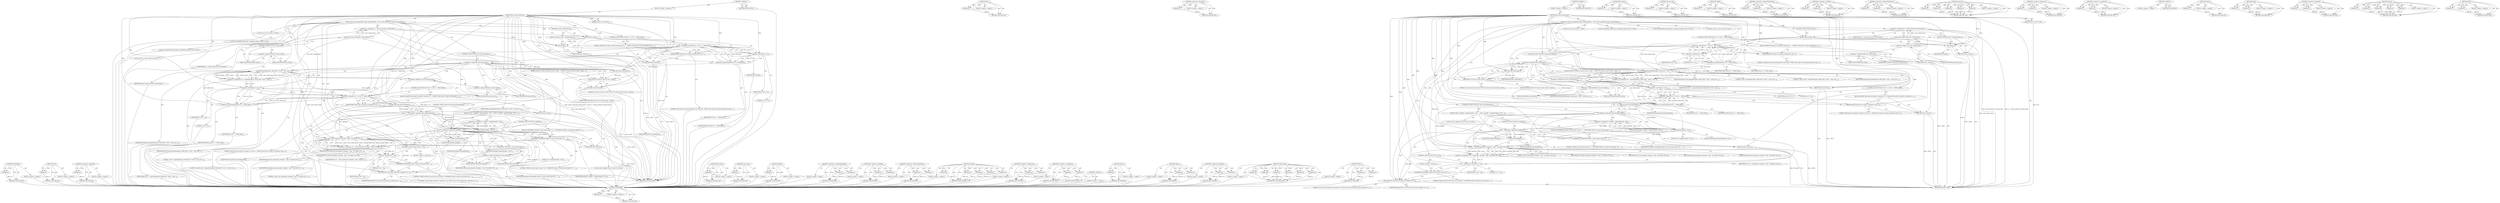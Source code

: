 digraph "INFO" {
vulnerable_224 [label=<(METHOD,SYSERROR)>];
vulnerable_225 [label=<(PARAM,p1)>];
vulnerable_226 [label=<(BLOCK,&lt;empty&gt;,&lt;empty&gt;)>];
vulnerable_227 [label=<(METHOD_RETURN,ANY)>];
vulnerable_175 [label=<(METHOD,free)>];
vulnerable_176 [label=<(PARAM,p1)>];
vulnerable_177 [label=<(BLOCK,&lt;empty&gt;,&lt;empty&gt;)>];
vulnerable_178 [label=<(METHOD_RETURN,ANY)>];
vulnerable_198 [label=<(METHOD,&lt;operator&gt;.logicalNot)>];
vulnerable_199 [label=<(PARAM,p1)>];
vulnerable_200 [label=<(BLOCK,&lt;empty&gt;,&lt;empty&gt;)>];
vulnerable_201 [label=<(METHOD_RETURN,ANY)>];
vulnerable_6 [label=<(METHOD,&lt;global&gt;)<SUB>1</SUB>>];
vulnerable_7 [label=<(BLOCK,&lt;empty&gt;,&lt;empty&gt;)<SUB>1</SUB>>];
vulnerable_8 [label=<(METHOD,lxc_execute_bind_init)<SUB>1</SUB>>];
vulnerable_9 [label=<(PARAM,struct lxc_conf *conf)<SUB>1</SUB>>];
vulnerable_10 [label=<(BLOCK,{
	int ret;
	char path[PATH_MAX], destpath[PATH...,{
	int ret;
	char path[PATH_MAX], destpath[PATH...)<SUB>2</SUB>>];
vulnerable_11 [label="<(LOCAL,int ret: int)<SUB>3</SUB>>"];
vulnerable_12 [label="<(LOCAL,char[PATH_MAX] path: char[PATH_MAX])<SUB>4</SUB>>"];
vulnerable_13 [label="<(LOCAL,char[PATH_MAX] destpath: char[PATH_MAX])<SUB>4</SUB>>"];
vulnerable_14 [label="<(LOCAL,char* p: char*)<SUB>4</SUB>>"];
vulnerable_15 [label=<(&lt;operator&gt;.assignment,p = choose_init(conf-&gt;rootfs.mount))<SUB>7</SUB>>];
vulnerable_16 [label=<(IDENTIFIER,p,p = choose_init(conf-&gt;rootfs.mount))<SUB>7</SUB>>];
vulnerable_17 [label=<(choose_init,choose_init(conf-&gt;rootfs.mount))<SUB>7</SUB>>];
vulnerable_18 [label=<(&lt;operator&gt;.fieldAccess,conf-&gt;rootfs.mount)<SUB>7</SUB>>];
vulnerable_19 [label=<(&lt;operator&gt;.indirectFieldAccess,conf-&gt;rootfs)<SUB>7</SUB>>];
vulnerable_20 [label=<(IDENTIFIER,conf,choose_init(conf-&gt;rootfs.mount))<SUB>7</SUB>>];
vulnerable_21 [label=<(FIELD_IDENTIFIER,rootfs,rootfs)<SUB>7</SUB>>];
vulnerable_22 [label=<(FIELD_IDENTIFIER,mount,mount)<SUB>7</SUB>>];
vulnerable_23 [label=<(CONTROL_STRUCTURE,IF,if (p))<SUB>8</SUB>>];
vulnerable_24 [label=<(IDENTIFIER,p,if (p))<SUB>8</SUB>>];
vulnerable_25 [label=<(BLOCK,{
		free(p);
		return;
	},{
		free(p);
		return;
	})<SUB>8</SUB>>];
vulnerable_26 [label=<(free,free(p))<SUB>9</SUB>>];
vulnerable_27 [label=<(IDENTIFIER,p,free(p))<SUB>9</SUB>>];
vulnerable_28 [label=<(RETURN,return;,return;)<SUB>10</SUB>>];
vulnerable_29 [label=<(CONTROL_STRUCTURE,IF,if (ret &lt; 0 || ret &gt;= PATH_MAX))<SUB>14</SUB>>];
vulnerable_30 [label=<(&lt;operator&gt;.logicalOr,ret &lt; 0 || ret &gt;= PATH_MAX)<SUB>14</SUB>>];
vulnerable_31 [label=<(&lt;operator&gt;.lessThan,ret &lt; 0)<SUB>14</SUB>>];
vulnerable_32 [label=<(IDENTIFIER,ret,ret &lt; 0)<SUB>14</SUB>>];
vulnerable_33 [label=<(LITERAL,0,ret &lt; 0)<SUB>14</SUB>>];
vulnerable_34 [label=<(&lt;operator&gt;.greaterEqualsThan,ret &gt;= PATH_MAX)<SUB>14</SUB>>];
vulnerable_35 [label=<(IDENTIFIER,ret,ret &gt;= PATH_MAX)<SUB>14</SUB>>];
vulnerable_36 [label=<(IDENTIFIER,PATH_MAX,ret &gt;= PATH_MAX)<SUB>14</SUB>>];
vulnerable_37 [label=<(BLOCK,{
		WARN(&quot;Path name too long searching for lxc....,{
		WARN(&quot;Path name too long searching for lxc....)<SUB>14</SUB>>];
vulnerable_38 [label=<(WARN,WARN(&quot;Path name too long searching for lxc.init...)<SUB>15</SUB>>];
vulnerable_39 [label=<(LITERAL,&quot;Path name too long searching for lxc.init.static&quot;,WARN(&quot;Path name too long searching for lxc.init...)<SUB>15</SUB>>];
vulnerable_40 [label=<(RETURN,return;,return;)<SUB>16</SUB>>];
vulnerable_41 [label=<(CONTROL_STRUCTURE,IF,if (!file_exists(path)))<SUB>19</SUB>>];
vulnerable_42 [label=<(&lt;operator&gt;.logicalNot,!file_exists(path))<SUB>19</SUB>>];
vulnerable_43 [label=<(file_exists,file_exists(path))<SUB>19</SUB>>];
vulnerable_44 [label=<(IDENTIFIER,path,file_exists(path))<SUB>19</SUB>>];
vulnerable_45 [label=<(BLOCK,{
		INFO(&quot;%s does not exist on host&quot;, path);
		...,{
		INFO(&quot;%s does not exist on host&quot;, path);
		...)<SUB>19</SUB>>];
vulnerable_46 [label=<(INFO,INFO(&quot;%s does not exist on host&quot;, path))<SUB>20</SUB>>];
vulnerable_47 [label=<(LITERAL,&quot;%s does not exist on host&quot;,INFO(&quot;%s does not exist on host&quot;, path))<SUB>20</SUB>>];
vulnerable_48 [label=<(IDENTIFIER,path,INFO(&quot;%s does not exist on host&quot;, path))<SUB>20</SUB>>];
vulnerable_49 [label=<(RETURN,return;,return;)<SUB>21</SUB>>];
vulnerable_50 [label=<(&lt;operator&gt;.assignment,ret = snprintf(destpath, PATH_MAX, &quot;%s%s&quot;, conf...)<SUB>24</SUB>>];
vulnerable_51 [label=<(IDENTIFIER,ret,ret = snprintf(destpath, PATH_MAX, &quot;%s%s&quot;, conf...)<SUB>24</SUB>>];
vulnerable_52 [label=<(snprintf,snprintf(destpath, PATH_MAX, &quot;%s%s&quot;, conf-&gt;root...)<SUB>24</SUB>>];
vulnerable_53 [label=<(IDENTIFIER,destpath,snprintf(destpath, PATH_MAX, &quot;%s%s&quot;, conf-&gt;root...)<SUB>24</SUB>>];
vulnerable_54 [label=<(IDENTIFIER,PATH_MAX,snprintf(destpath, PATH_MAX, &quot;%s%s&quot;, conf-&gt;root...)<SUB>24</SUB>>];
vulnerable_55 [label=<(LITERAL,&quot;%s%s&quot;,snprintf(destpath, PATH_MAX, &quot;%s%s&quot;, conf-&gt;root...)<SUB>24</SUB>>];
vulnerable_56 [label=<(&lt;operator&gt;.fieldAccess,conf-&gt;rootfs.mount)<SUB>24</SUB>>];
vulnerable_57 [label=<(&lt;operator&gt;.indirectFieldAccess,conf-&gt;rootfs)<SUB>24</SUB>>];
vulnerable_58 [label=<(IDENTIFIER,conf,snprintf(destpath, PATH_MAX, &quot;%s%s&quot;, conf-&gt;root...)<SUB>24</SUB>>];
vulnerable_59 [label=<(FIELD_IDENTIFIER,rootfs,rootfs)<SUB>24</SUB>>];
vulnerable_60 [label=<(FIELD_IDENTIFIER,mount,mount)<SUB>24</SUB>>];
vulnerable_61 [label=<(LITERAL,&quot;/init.lxc.static&quot;,snprintf(destpath, PATH_MAX, &quot;%s%s&quot;, conf-&gt;root...)<SUB>24</SUB>>];
vulnerable_62 [label=<(CONTROL_STRUCTURE,IF,if (ret &lt; 0 || ret &gt;= PATH_MAX))<SUB>25</SUB>>];
vulnerable_63 [label=<(&lt;operator&gt;.logicalOr,ret &lt; 0 || ret &gt;= PATH_MAX)<SUB>25</SUB>>];
vulnerable_64 [label=<(&lt;operator&gt;.lessThan,ret &lt; 0)<SUB>25</SUB>>];
vulnerable_65 [label=<(IDENTIFIER,ret,ret &lt; 0)<SUB>25</SUB>>];
vulnerable_66 [label=<(LITERAL,0,ret &lt; 0)<SUB>25</SUB>>];
vulnerable_67 [label=<(&lt;operator&gt;.greaterEqualsThan,ret &gt;= PATH_MAX)<SUB>25</SUB>>];
vulnerable_68 [label=<(IDENTIFIER,ret,ret &gt;= PATH_MAX)<SUB>25</SUB>>];
vulnerable_69 [label=<(IDENTIFIER,PATH_MAX,ret &gt;= PATH_MAX)<SUB>25</SUB>>];
vulnerable_70 [label=<(BLOCK,{
		WARN(&quot;Path name too long for container's lx...,{
		WARN(&quot;Path name too long for container's lx...)<SUB>25</SUB>>];
vulnerable_71 [label=<(WARN,WARN(&quot;Path name too long for container's lxc.in...)<SUB>26</SUB>>];
vulnerable_72 [label=<(LITERAL,&quot;Path name too long for container's lxc.init.st...,WARN(&quot;Path name too long for container's lxc.in...)<SUB>26</SUB>>];
vulnerable_73 [label=<(RETURN,return;,return;)<SUB>27</SUB>>];
vulnerable_74 [label=<(CONTROL_STRUCTURE,IF,if (!file_exists(destpath)))<SUB>30</SUB>>];
vulnerable_75 [label=<(&lt;operator&gt;.logicalNot,!file_exists(destpath))<SUB>30</SUB>>];
vulnerable_76 [label=<(file_exists,file_exists(destpath))<SUB>30</SUB>>];
vulnerable_77 [label=<(IDENTIFIER,destpath,file_exists(destpath))<SUB>30</SUB>>];
vulnerable_78 [label=<(BLOCK,{
		FILE * pathfile = fopen(destpath, &quot;wb&quot;);
		...,{
		FILE * pathfile = fopen(destpath, &quot;wb&quot;);
		...)<SUB>30</SUB>>];
vulnerable_79 [label="<(LOCAL,FILE* pathfile: FILE*)<SUB>31</SUB>>"];
vulnerable_80 [label=<(&lt;operator&gt;.assignment,* pathfile = fopen(destpath, &quot;wb&quot;))<SUB>31</SUB>>];
vulnerable_81 [label=<(IDENTIFIER,pathfile,* pathfile = fopen(destpath, &quot;wb&quot;))<SUB>31</SUB>>];
vulnerable_82 [label=<(fopen,fopen(destpath, &quot;wb&quot;))<SUB>31</SUB>>];
vulnerable_83 [label=<(IDENTIFIER,destpath,fopen(destpath, &quot;wb&quot;))<SUB>31</SUB>>];
vulnerable_84 [label=<(LITERAL,&quot;wb&quot;,fopen(destpath, &quot;wb&quot;))<SUB>31</SUB>>];
vulnerable_85 [label=<(CONTROL_STRUCTURE,IF,if (!pathfile))<SUB>32</SUB>>];
vulnerable_86 [label=<(&lt;operator&gt;.logicalNot,!pathfile)<SUB>32</SUB>>];
vulnerable_87 [label=<(IDENTIFIER,pathfile,!pathfile)<SUB>32</SUB>>];
vulnerable_88 [label=<(BLOCK,{
			SYSERROR(&quot;Failed to create mount target '%...,{
			SYSERROR(&quot;Failed to create mount target '%...)<SUB>32</SUB>>];
vulnerable_89 [label=<(SYSERROR,SYSERROR(&quot;Failed to create mount target '%s'&quot;, ...)<SUB>33</SUB>>];
vulnerable_90 [label=<(LITERAL,&quot;Failed to create mount target '%s'&quot;,SYSERROR(&quot;Failed to create mount target '%s'&quot;, ...)<SUB>33</SUB>>];
vulnerable_91 [label=<(IDENTIFIER,destpath,SYSERROR(&quot;Failed to create mount target '%s'&quot;, ...)<SUB>33</SUB>>];
vulnerable_92 [label=<(RETURN,return;,return;)<SUB>34</SUB>>];
vulnerable_93 [label=<(fclose,fclose(pathfile))<SUB>36</SUB>>];
vulnerable_94 [label=<(IDENTIFIER,pathfile,fclose(pathfile))<SUB>36</SUB>>];
vulnerable_95 [label=<(&lt;operator&gt;.assignment,ret = mount(path, destpath, &quot;none&quot;, MS_BIND, NULL))<SUB>39</SUB>>];
vulnerable_96 [label=<(IDENTIFIER,ret,ret = mount(path, destpath, &quot;none&quot;, MS_BIND, NULL))<SUB>39</SUB>>];
vulnerable_97 [label=<(mount,mount(path, destpath, &quot;none&quot;, MS_BIND, NULL))<SUB>39</SUB>>];
vulnerable_98 [label=<(IDENTIFIER,path,mount(path, destpath, &quot;none&quot;, MS_BIND, NULL))<SUB>39</SUB>>];
vulnerable_99 [label=<(IDENTIFIER,destpath,mount(path, destpath, &quot;none&quot;, MS_BIND, NULL))<SUB>39</SUB>>];
vulnerable_100 [label=<(LITERAL,&quot;none&quot;,mount(path, destpath, &quot;none&quot;, MS_BIND, NULL))<SUB>39</SUB>>];
vulnerable_101 [label=<(IDENTIFIER,MS_BIND,mount(path, destpath, &quot;none&quot;, MS_BIND, NULL))<SUB>39</SUB>>];
vulnerable_102 [label=<(IDENTIFIER,NULL,mount(path, destpath, &quot;none&quot;, MS_BIND, NULL))<SUB>39</SUB>>];
vulnerable_103 [label=<(CONTROL_STRUCTURE,IF,if (ret &lt; 0))<SUB>40</SUB>>];
vulnerable_104 [label=<(&lt;operator&gt;.lessThan,ret &lt; 0)<SUB>40</SUB>>];
vulnerable_105 [label=<(IDENTIFIER,ret,ret &lt; 0)<SUB>40</SUB>>];
vulnerable_106 [label=<(LITERAL,0,ret &lt; 0)<SUB>40</SUB>>];
vulnerable_107 [label=<(BLOCK,&lt;empty&gt;,&lt;empty&gt;)<SUB>41</SUB>>];
vulnerable_108 [label=<(SYSERROR,SYSERROR(&quot;Failed to bind lxc.init.static into c...)<SUB>41</SUB>>];
vulnerable_109 [label=<(LITERAL,&quot;Failed to bind lxc.init.static into container&quot;,SYSERROR(&quot;Failed to bind lxc.init.static into c...)<SUB>41</SUB>>];
vulnerable_110 [label=<(INFO,INFO(&quot;lxc.init.static bound into container at %...)<SUB>42</SUB>>];
vulnerable_111 [label=<(LITERAL,&quot;lxc.init.static bound into container at %s&quot;,INFO(&quot;lxc.init.static bound into container at %...)<SUB>42</SUB>>];
vulnerable_112 [label=<(IDENTIFIER,path,INFO(&quot;lxc.init.static bound into container at %...)<SUB>42</SUB>>];
vulnerable_113 [label=<(METHOD_RETURN,void)<SUB>1</SUB>>];
vulnerable_115 [label=<(METHOD_RETURN,ANY)<SUB>1</SUB>>];
vulnerable_202 [label=<(METHOD,file_exists)>];
vulnerable_203 [label=<(PARAM,p1)>];
vulnerable_204 [label=<(BLOCK,&lt;empty&gt;,&lt;empty&gt;)>];
vulnerable_205 [label=<(METHOD_RETURN,ANY)>];
vulnerable_161 [label=<(METHOD,choose_init)>];
vulnerable_162 [label=<(PARAM,p1)>];
vulnerable_163 [label=<(BLOCK,&lt;empty&gt;,&lt;empty&gt;)>];
vulnerable_164 [label=<(METHOD_RETURN,ANY)>];
vulnerable_194 [label=<(METHOD,WARN)>];
vulnerable_195 [label=<(PARAM,p1)>];
vulnerable_196 [label=<(BLOCK,&lt;empty&gt;,&lt;empty&gt;)>];
vulnerable_197 [label=<(METHOD_RETURN,ANY)>];
vulnerable_189 [label=<(METHOD,&lt;operator&gt;.greaterEqualsThan)>];
vulnerable_190 [label=<(PARAM,p1)>];
vulnerable_191 [label=<(PARAM,p2)>];
vulnerable_192 [label=<(BLOCK,&lt;empty&gt;,&lt;empty&gt;)>];
vulnerable_193 [label=<(METHOD_RETURN,ANY)>];
vulnerable_184 [label=<(METHOD,&lt;operator&gt;.lessThan)>];
vulnerable_185 [label=<(PARAM,p1)>];
vulnerable_186 [label=<(PARAM,p2)>];
vulnerable_187 [label=<(BLOCK,&lt;empty&gt;,&lt;empty&gt;)>];
vulnerable_188 [label=<(METHOD_RETURN,ANY)>];
vulnerable_170 [label=<(METHOD,&lt;operator&gt;.indirectFieldAccess)>];
vulnerable_171 [label=<(PARAM,p1)>];
vulnerable_172 [label=<(PARAM,p2)>];
vulnerable_173 [label=<(BLOCK,&lt;empty&gt;,&lt;empty&gt;)>];
vulnerable_174 [label=<(METHOD_RETURN,ANY)>];
vulnerable_211 [label=<(METHOD,snprintf)>];
vulnerable_212 [label=<(PARAM,p1)>];
vulnerable_213 [label=<(PARAM,p2)>];
vulnerable_214 [label=<(PARAM,p3)>];
vulnerable_215 [label=<(PARAM,p4)>];
vulnerable_216 [label=<(PARAM,p5)>];
vulnerable_217 [label=<(BLOCK,&lt;empty&gt;,&lt;empty&gt;)>];
vulnerable_218 [label=<(METHOD_RETURN,ANY)>];
vulnerable_165 [label=<(METHOD,&lt;operator&gt;.fieldAccess)>];
vulnerable_166 [label=<(PARAM,p1)>];
vulnerable_167 [label=<(PARAM,p2)>];
vulnerable_168 [label=<(BLOCK,&lt;empty&gt;,&lt;empty&gt;)>];
vulnerable_169 [label=<(METHOD_RETURN,ANY)>];
vulnerable_156 [label=<(METHOD,&lt;operator&gt;.assignment)>];
vulnerable_157 [label=<(PARAM,p1)>];
vulnerable_158 [label=<(PARAM,p2)>];
vulnerable_159 [label=<(BLOCK,&lt;empty&gt;,&lt;empty&gt;)>];
vulnerable_160 [label=<(METHOD_RETURN,ANY)>];
vulnerable_150 [label=<(METHOD,&lt;global&gt;)<SUB>1</SUB>>];
vulnerable_151 [label=<(BLOCK,&lt;empty&gt;,&lt;empty&gt;)>];
vulnerable_152 [label=<(METHOD_RETURN,ANY)>];
vulnerable_228 [label=<(METHOD,fclose)>];
vulnerable_229 [label=<(PARAM,p1)>];
vulnerable_230 [label=<(BLOCK,&lt;empty&gt;,&lt;empty&gt;)>];
vulnerable_231 [label=<(METHOD_RETURN,ANY)>];
vulnerable_219 [label=<(METHOD,fopen)>];
vulnerable_220 [label=<(PARAM,p1)>];
vulnerable_221 [label=<(PARAM,p2)>];
vulnerable_222 [label=<(BLOCK,&lt;empty&gt;,&lt;empty&gt;)>];
vulnerable_223 [label=<(METHOD_RETURN,ANY)>];
vulnerable_179 [label=<(METHOD,&lt;operator&gt;.logicalOr)>];
vulnerable_180 [label=<(PARAM,p1)>];
vulnerable_181 [label=<(PARAM,p2)>];
vulnerable_182 [label=<(BLOCK,&lt;empty&gt;,&lt;empty&gt;)>];
vulnerable_183 [label=<(METHOD_RETURN,ANY)>];
vulnerable_232 [label=<(METHOD,mount)>];
vulnerable_233 [label=<(PARAM,p1)>];
vulnerable_234 [label=<(PARAM,p2)>];
vulnerable_235 [label=<(PARAM,p3)>];
vulnerable_236 [label=<(PARAM,p4)>];
vulnerable_237 [label=<(PARAM,p5)>];
vulnerable_238 [label=<(BLOCK,&lt;empty&gt;,&lt;empty&gt;)>];
vulnerable_239 [label=<(METHOD_RETURN,ANY)>];
vulnerable_206 [label=<(METHOD,INFO)>];
vulnerable_207 [label=<(PARAM,p1)>];
vulnerable_208 [label=<(PARAM,p2)>];
vulnerable_209 [label=<(BLOCK,&lt;empty&gt;,&lt;empty&gt;)>];
vulnerable_210 [label=<(METHOD_RETURN,ANY)>];
fixed_229 [label=<(METHOD,SYSERROR)>];
fixed_230 [label=<(PARAM,p1)>];
fixed_231 [label=<(BLOCK,&lt;empty&gt;,&lt;empty&gt;)>];
fixed_232 [label=<(METHOD_RETURN,ANY)>];
fixed_180 [label=<(METHOD,free)>];
fixed_181 [label=<(PARAM,p1)>];
fixed_182 [label=<(BLOCK,&lt;empty&gt;,&lt;empty&gt;)>];
fixed_183 [label=<(METHOD_RETURN,ANY)>];
fixed_203 [label=<(METHOD,&lt;operator&gt;.logicalNot)>];
fixed_204 [label=<(PARAM,p1)>];
fixed_205 [label=<(BLOCK,&lt;empty&gt;,&lt;empty&gt;)>];
fixed_206 [label=<(METHOD_RETURN,ANY)>];
fixed_6 [label=<(METHOD,&lt;global&gt;)<SUB>1</SUB>>];
fixed_7 [label=<(BLOCK,&lt;empty&gt;,&lt;empty&gt;)<SUB>1</SUB>>];
fixed_8 [label=<(METHOD,lxc_execute_bind_init)<SUB>1</SUB>>];
fixed_9 [label=<(PARAM,struct lxc_conf *conf)<SUB>1</SUB>>];
fixed_10 [label=<(BLOCK,{
	int ret;
	char path[PATH_MAX], destpath[PATH...,{
	int ret;
	char path[PATH_MAX], destpath[PATH...)<SUB>2</SUB>>];
fixed_11 [label="<(LOCAL,int ret: int)<SUB>3</SUB>>"];
fixed_12 [label="<(LOCAL,char[PATH_MAX] path: char[PATH_MAX])<SUB>4</SUB>>"];
fixed_13 [label="<(LOCAL,char[PATH_MAX] destpath: char[PATH_MAX])<SUB>4</SUB>>"];
fixed_14 [label="<(LOCAL,char* p: char*)<SUB>4</SUB>>"];
fixed_15 [label=<(&lt;operator&gt;.assignment,p = choose_init(conf-&gt;rootfs.mount))<SUB>7</SUB>>];
fixed_16 [label=<(IDENTIFIER,p,p = choose_init(conf-&gt;rootfs.mount))<SUB>7</SUB>>];
fixed_17 [label=<(choose_init,choose_init(conf-&gt;rootfs.mount))<SUB>7</SUB>>];
fixed_18 [label=<(&lt;operator&gt;.fieldAccess,conf-&gt;rootfs.mount)<SUB>7</SUB>>];
fixed_19 [label=<(&lt;operator&gt;.indirectFieldAccess,conf-&gt;rootfs)<SUB>7</SUB>>];
fixed_20 [label=<(IDENTIFIER,conf,choose_init(conf-&gt;rootfs.mount))<SUB>7</SUB>>];
fixed_21 [label=<(FIELD_IDENTIFIER,rootfs,rootfs)<SUB>7</SUB>>];
fixed_22 [label=<(FIELD_IDENTIFIER,mount,mount)<SUB>7</SUB>>];
fixed_23 [label=<(CONTROL_STRUCTURE,IF,if (p))<SUB>8</SUB>>];
fixed_24 [label=<(IDENTIFIER,p,if (p))<SUB>8</SUB>>];
fixed_25 [label=<(BLOCK,{
		free(p);
		return;
	},{
		free(p);
		return;
	})<SUB>8</SUB>>];
fixed_26 [label=<(free,free(p))<SUB>9</SUB>>];
fixed_27 [label=<(IDENTIFIER,p,free(p))<SUB>9</SUB>>];
fixed_28 [label=<(RETURN,return;,return;)<SUB>10</SUB>>];
fixed_29 [label=<(CONTROL_STRUCTURE,IF,if (ret &lt; 0 || ret &gt;= PATH_MAX))<SUB>14</SUB>>];
fixed_30 [label=<(&lt;operator&gt;.logicalOr,ret &lt; 0 || ret &gt;= PATH_MAX)<SUB>14</SUB>>];
fixed_31 [label=<(&lt;operator&gt;.lessThan,ret &lt; 0)<SUB>14</SUB>>];
fixed_32 [label=<(IDENTIFIER,ret,ret &lt; 0)<SUB>14</SUB>>];
fixed_33 [label=<(LITERAL,0,ret &lt; 0)<SUB>14</SUB>>];
fixed_34 [label=<(&lt;operator&gt;.greaterEqualsThan,ret &gt;= PATH_MAX)<SUB>14</SUB>>];
fixed_35 [label=<(IDENTIFIER,ret,ret &gt;= PATH_MAX)<SUB>14</SUB>>];
fixed_36 [label=<(IDENTIFIER,PATH_MAX,ret &gt;= PATH_MAX)<SUB>14</SUB>>];
fixed_37 [label=<(BLOCK,{
		WARN(&quot;Path name too long searching for lxc....,{
		WARN(&quot;Path name too long searching for lxc....)<SUB>14</SUB>>];
fixed_38 [label=<(WARN,WARN(&quot;Path name too long searching for lxc.init...)<SUB>15</SUB>>];
fixed_39 [label=<(LITERAL,&quot;Path name too long searching for lxc.init.static&quot;,WARN(&quot;Path name too long searching for lxc.init...)<SUB>15</SUB>>];
fixed_40 [label=<(RETURN,return;,return;)<SUB>16</SUB>>];
fixed_41 [label=<(CONTROL_STRUCTURE,IF,if (!file_exists(path)))<SUB>19</SUB>>];
fixed_42 [label=<(&lt;operator&gt;.logicalNot,!file_exists(path))<SUB>19</SUB>>];
fixed_43 [label=<(file_exists,file_exists(path))<SUB>19</SUB>>];
fixed_44 [label=<(IDENTIFIER,path,file_exists(path))<SUB>19</SUB>>];
fixed_45 [label=<(BLOCK,{
		INFO(&quot;%s does not exist on host&quot;, path);
		...,{
		INFO(&quot;%s does not exist on host&quot;, path);
		...)<SUB>19</SUB>>];
fixed_46 [label=<(INFO,INFO(&quot;%s does not exist on host&quot;, path))<SUB>20</SUB>>];
fixed_47 [label=<(LITERAL,&quot;%s does not exist on host&quot;,INFO(&quot;%s does not exist on host&quot;, path))<SUB>20</SUB>>];
fixed_48 [label=<(IDENTIFIER,path,INFO(&quot;%s does not exist on host&quot;, path))<SUB>20</SUB>>];
fixed_49 [label=<(RETURN,return;,return;)<SUB>21</SUB>>];
fixed_50 [label=<(&lt;operator&gt;.assignment,ret = snprintf(destpath, PATH_MAX, &quot;%s%s&quot;, conf...)<SUB>24</SUB>>];
fixed_51 [label=<(IDENTIFIER,ret,ret = snprintf(destpath, PATH_MAX, &quot;%s%s&quot;, conf...)<SUB>24</SUB>>];
fixed_52 [label=<(snprintf,snprintf(destpath, PATH_MAX, &quot;%s%s&quot;, conf-&gt;root...)<SUB>24</SUB>>];
fixed_53 [label=<(IDENTIFIER,destpath,snprintf(destpath, PATH_MAX, &quot;%s%s&quot;, conf-&gt;root...)<SUB>24</SUB>>];
fixed_54 [label=<(IDENTIFIER,PATH_MAX,snprintf(destpath, PATH_MAX, &quot;%s%s&quot;, conf-&gt;root...)<SUB>24</SUB>>];
fixed_55 [label=<(LITERAL,&quot;%s%s&quot;,snprintf(destpath, PATH_MAX, &quot;%s%s&quot;, conf-&gt;root...)<SUB>24</SUB>>];
fixed_56 [label=<(&lt;operator&gt;.fieldAccess,conf-&gt;rootfs.mount)<SUB>24</SUB>>];
fixed_57 [label=<(&lt;operator&gt;.indirectFieldAccess,conf-&gt;rootfs)<SUB>24</SUB>>];
fixed_58 [label=<(IDENTIFIER,conf,snprintf(destpath, PATH_MAX, &quot;%s%s&quot;, conf-&gt;root...)<SUB>24</SUB>>];
fixed_59 [label=<(FIELD_IDENTIFIER,rootfs,rootfs)<SUB>24</SUB>>];
fixed_60 [label=<(FIELD_IDENTIFIER,mount,mount)<SUB>24</SUB>>];
fixed_61 [label=<(LITERAL,&quot;/init.lxc.static&quot;,snprintf(destpath, PATH_MAX, &quot;%s%s&quot;, conf-&gt;root...)<SUB>24</SUB>>];
fixed_62 [label=<(CONTROL_STRUCTURE,IF,if (ret &lt; 0 || ret &gt;= PATH_MAX))<SUB>25</SUB>>];
fixed_63 [label=<(&lt;operator&gt;.logicalOr,ret &lt; 0 || ret &gt;= PATH_MAX)<SUB>25</SUB>>];
fixed_64 [label=<(&lt;operator&gt;.lessThan,ret &lt; 0)<SUB>25</SUB>>];
fixed_65 [label=<(IDENTIFIER,ret,ret &lt; 0)<SUB>25</SUB>>];
fixed_66 [label=<(LITERAL,0,ret &lt; 0)<SUB>25</SUB>>];
fixed_67 [label=<(&lt;operator&gt;.greaterEqualsThan,ret &gt;= PATH_MAX)<SUB>25</SUB>>];
fixed_68 [label=<(IDENTIFIER,ret,ret &gt;= PATH_MAX)<SUB>25</SUB>>];
fixed_69 [label=<(IDENTIFIER,PATH_MAX,ret &gt;= PATH_MAX)<SUB>25</SUB>>];
fixed_70 [label=<(BLOCK,{
		WARN(&quot;Path name too long for container's lx...,{
		WARN(&quot;Path name too long for container's lx...)<SUB>25</SUB>>];
fixed_71 [label=<(WARN,WARN(&quot;Path name too long for container's lxc.in...)<SUB>26</SUB>>];
fixed_72 [label=<(LITERAL,&quot;Path name too long for container's lxc.init.st...,WARN(&quot;Path name too long for container's lxc.in...)<SUB>26</SUB>>];
fixed_73 [label=<(RETURN,return;,return;)<SUB>27</SUB>>];
fixed_74 [label=<(CONTROL_STRUCTURE,IF,if (!file_exists(destpath)))<SUB>30</SUB>>];
fixed_75 [label=<(&lt;operator&gt;.logicalNot,!file_exists(destpath))<SUB>30</SUB>>];
fixed_76 [label=<(file_exists,file_exists(destpath))<SUB>30</SUB>>];
fixed_77 [label=<(IDENTIFIER,destpath,file_exists(destpath))<SUB>30</SUB>>];
fixed_78 [label=<(BLOCK,{
		FILE * pathfile = fopen(destpath, &quot;wb&quot;);
		...,{
		FILE * pathfile = fopen(destpath, &quot;wb&quot;);
		...)<SUB>30</SUB>>];
fixed_79 [label="<(LOCAL,FILE* pathfile: FILE*)<SUB>31</SUB>>"];
fixed_80 [label=<(&lt;operator&gt;.assignment,* pathfile = fopen(destpath, &quot;wb&quot;))<SUB>31</SUB>>];
fixed_81 [label=<(IDENTIFIER,pathfile,* pathfile = fopen(destpath, &quot;wb&quot;))<SUB>31</SUB>>];
fixed_82 [label=<(fopen,fopen(destpath, &quot;wb&quot;))<SUB>31</SUB>>];
fixed_83 [label=<(IDENTIFIER,destpath,fopen(destpath, &quot;wb&quot;))<SUB>31</SUB>>];
fixed_84 [label=<(LITERAL,&quot;wb&quot;,fopen(destpath, &quot;wb&quot;))<SUB>31</SUB>>];
fixed_85 [label=<(CONTROL_STRUCTURE,IF,if (!pathfile))<SUB>32</SUB>>];
fixed_86 [label=<(&lt;operator&gt;.logicalNot,!pathfile)<SUB>32</SUB>>];
fixed_87 [label=<(IDENTIFIER,pathfile,!pathfile)<SUB>32</SUB>>];
fixed_88 [label=<(BLOCK,{
			SYSERROR(&quot;Failed to create mount target '%...,{
			SYSERROR(&quot;Failed to create mount target '%...)<SUB>32</SUB>>];
fixed_89 [label=<(SYSERROR,SYSERROR(&quot;Failed to create mount target '%s'&quot;, ...)<SUB>33</SUB>>];
fixed_90 [label=<(LITERAL,&quot;Failed to create mount target '%s'&quot;,SYSERROR(&quot;Failed to create mount target '%s'&quot;, ...)<SUB>33</SUB>>];
fixed_91 [label=<(IDENTIFIER,destpath,SYSERROR(&quot;Failed to create mount target '%s'&quot;, ...)<SUB>33</SUB>>];
fixed_92 [label=<(RETURN,return;,return;)<SUB>34</SUB>>];
fixed_93 [label=<(fclose,fclose(pathfile))<SUB>36</SUB>>];
fixed_94 [label=<(IDENTIFIER,pathfile,fclose(pathfile))<SUB>36</SUB>>];
fixed_95 [label=<(&lt;operator&gt;.assignment,ret = safe_mount(path, destpath, &quot;none&quot;, MS_BIN...)<SUB>39</SUB>>];
fixed_96 [label=<(IDENTIFIER,ret,ret = safe_mount(path, destpath, &quot;none&quot;, MS_BIN...)<SUB>39</SUB>>];
fixed_97 [label=<(safe_mount,safe_mount(path, destpath, &quot;none&quot;, MS_BIND, NUL...)<SUB>39</SUB>>];
fixed_98 [label=<(IDENTIFIER,path,safe_mount(path, destpath, &quot;none&quot;, MS_BIND, NUL...)<SUB>39</SUB>>];
fixed_99 [label=<(IDENTIFIER,destpath,safe_mount(path, destpath, &quot;none&quot;, MS_BIND, NUL...)<SUB>39</SUB>>];
fixed_100 [label=<(LITERAL,&quot;none&quot;,safe_mount(path, destpath, &quot;none&quot;, MS_BIND, NUL...)<SUB>39</SUB>>];
fixed_101 [label=<(IDENTIFIER,MS_BIND,safe_mount(path, destpath, &quot;none&quot;, MS_BIND, NUL...)<SUB>39</SUB>>];
fixed_102 [label=<(IDENTIFIER,NULL,safe_mount(path, destpath, &quot;none&quot;, MS_BIND, NUL...)<SUB>39</SUB>>];
fixed_103 [label=<(&lt;operator&gt;.fieldAccess,conf-&gt;rootfs.mount)<SUB>39</SUB>>];
fixed_104 [label=<(&lt;operator&gt;.indirectFieldAccess,conf-&gt;rootfs)<SUB>39</SUB>>];
fixed_105 [label=<(IDENTIFIER,conf,safe_mount(path, destpath, &quot;none&quot;, MS_BIND, NUL...)<SUB>39</SUB>>];
fixed_106 [label=<(FIELD_IDENTIFIER,rootfs,rootfs)<SUB>39</SUB>>];
fixed_107 [label=<(FIELD_IDENTIFIER,mount,mount)<SUB>39</SUB>>];
fixed_108 [label=<(CONTROL_STRUCTURE,IF,if (ret &lt; 0))<SUB>40</SUB>>];
fixed_109 [label=<(&lt;operator&gt;.lessThan,ret &lt; 0)<SUB>40</SUB>>];
fixed_110 [label=<(IDENTIFIER,ret,ret &lt; 0)<SUB>40</SUB>>];
fixed_111 [label=<(LITERAL,0,ret &lt; 0)<SUB>40</SUB>>];
fixed_112 [label=<(BLOCK,&lt;empty&gt;,&lt;empty&gt;)<SUB>41</SUB>>];
fixed_113 [label=<(SYSERROR,SYSERROR(&quot;Failed to bind lxc.init.static into c...)<SUB>41</SUB>>];
fixed_114 [label=<(LITERAL,&quot;Failed to bind lxc.init.static into container&quot;,SYSERROR(&quot;Failed to bind lxc.init.static into c...)<SUB>41</SUB>>];
fixed_115 [label=<(INFO,INFO(&quot;lxc.init.static bound into container at %...)<SUB>42</SUB>>];
fixed_116 [label=<(LITERAL,&quot;lxc.init.static bound into container at %s&quot;,INFO(&quot;lxc.init.static bound into container at %...)<SUB>42</SUB>>];
fixed_117 [label=<(IDENTIFIER,path,INFO(&quot;lxc.init.static bound into container at %...)<SUB>42</SUB>>];
fixed_118 [label=<(METHOD_RETURN,void)<SUB>1</SUB>>];
fixed_120 [label=<(METHOD_RETURN,ANY)<SUB>1</SUB>>];
fixed_207 [label=<(METHOD,file_exists)>];
fixed_208 [label=<(PARAM,p1)>];
fixed_209 [label=<(BLOCK,&lt;empty&gt;,&lt;empty&gt;)>];
fixed_210 [label=<(METHOD_RETURN,ANY)>];
fixed_166 [label=<(METHOD,choose_init)>];
fixed_167 [label=<(PARAM,p1)>];
fixed_168 [label=<(BLOCK,&lt;empty&gt;,&lt;empty&gt;)>];
fixed_169 [label=<(METHOD_RETURN,ANY)>];
fixed_199 [label=<(METHOD,WARN)>];
fixed_200 [label=<(PARAM,p1)>];
fixed_201 [label=<(BLOCK,&lt;empty&gt;,&lt;empty&gt;)>];
fixed_202 [label=<(METHOD_RETURN,ANY)>];
fixed_194 [label=<(METHOD,&lt;operator&gt;.greaterEqualsThan)>];
fixed_195 [label=<(PARAM,p1)>];
fixed_196 [label=<(PARAM,p2)>];
fixed_197 [label=<(BLOCK,&lt;empty&gt;,&lt;empty&gt;)>];
fixed_198 [label=<(METHOD_RETURN,ANY)>];
fixed_189 [label=<(METHOD,&lt;operator&gt;.lessThan)>];
fixed_190 [label=<(PARAM,p1)>];
fixed_191 [label=<(PARAM,p2)>];
fixed_192 [label=<(BLOCK,&lt;empty&gt;,&lt;empty&gt;)>];
fixed_193 [label=<(METHOD_RETURN,ANY)>];
fixed_175 [label=<(METHOD,&lt;operator&gt;.indirectFieldAccess)>];
fixed_176 [label=<(PARAM,p1)>];
fixed_177 [label=<(PARAM,p2)>];
fixed_178 [label=<(BLOCK,&lt;empty&gt;,&lt;empty&gt;)>];
fixed_179 [label=<(METHOD_RETURN,ANY)>];
fixed_216 [label=<(METHOD,snprintf)>];
fixed_217 [label=<(PARAM,p1)>];
fixed_218 [label=<(PARAM,p2)>];
fixed_219 [label=<(PARAM,p3)>];
fixed_220 [label=<(PARAM,p4)>];
fixed_221 [label=<(PARAM,p5)>];
fixed_222 [label=<(BLOCK,&lt;empty&gt;,&lt;empty&gt;)>];
fixed_223 [label=<(METHOD_RETURN,ANY)>];
fixed_170 [label=<(METHOD,&lt;operator&gt;.fieldAccess)>];
fixed_171 [label=<(PARAM,p1)>];
fixed_172 [label=<(PARAM,p2)>];
fixed_173 [label=<(BLOCK,&lt;empty&gt;,&lt;empty&gt;)>];
fixed_174 [label=<(METHOD_RETURN,ANY)>];
fixed_161 [label=<(METHOD,&lt;operator&gt;.assignment)>];
fixed_162 [label=<(PARAM,p1)>];
fixed_163 [label=<(PARAM,p2)>];
fixed_164 [label=<(BLOCK,&lt;empty&gt;,&lt;empty&gt;)>];
fixed_165 [label=<(METHOD_RETURN,ANY)>];
fixed_155 [label=<(METHOD,&lt;global&gt;)<SUB>1</SUB>>];
fixed_156 [label=<(BLOCK,&lt;empty&gt;,&lt;empty&gt;)>];
fixed_157 [label=<(METHOD_RETURN,ANY)>];
fixed_233 [label=<(METHOD,fclose)>];
fixed_234 [label=<(PARAM,p1)>];
fixed_235 [label=<(BLOCK,&lt;empty&gt;,&lt;empty&gt;)>];
fixed_236 [label=<(METHOD_RETURN,ANY)>];
fixed_224 [label=<(METHOD,fopen)>];
fixed_225 [label=<(PARAM,p1)>];
fixed_226 [label=<(PARAM,p2)>];
fixed_227 [label=<(BLOCK,&lt;empty&gt;,&lt;empty&gt;)>];
fixed_228 [label=<(METHOD_RETURN,ANY)>];
fixed_184 [label=<(METHOD,&lt;operator&gt;.logicalOr)>];
fixed_185 [label=<(PARAM,p1)>];
fixed_186 [label=<(PARAM,p2)>];
fixed_187 [label=<(BLOCK,&lt;empty&gt;,&lt;empty&gt;)>];
fixed_188 [label=<(METHOD_RETURN,ANY)>];
fixed_237 [label=<(METHOD,safe_mount)>];
fixed_238 [label=<(PARAM,p1)>];
fixed_239 [label=<(PARAM,p2)>];
fixed_240 [label=<(PARAM,p3)>];
fixed_241 [label=<(PARAM,p4)>];
fixed_242 [label=<(PARAM,p5)>];
fixed_243 [label=<(PARAM,p6)>];
fixed_244 [label=<(BLOCK,&lt;empty&gt;,&lt;empty&gt;)>];
fixed_245 [label=<(METHOD_RETURN,ANY)>];
fixed_211 [label=<(METHOD,INFO)>];
fixed_212 [label=<(PARAM,p1)>];
fixed_213 [label=<(PARAM,p2)>];
fixed_214 [label=<(BLOCK,&lt;empty&gt;,&lt;empty&gt;)>];
fixed_215 [label=<(METHOD_RETURN,ANY)>];
vulnerable_224 -> vulnerable_225  [key=0, label="AST: "];
vulnerable_224 -> vulnerable_225  [key=1, label="DDG: "];
vulnerable_224 -> vulnerable_226  [key=0, label="AST: "];
vulnerable_224 -> vulnerable_227  [key=0, label="AST: "];
vulnerable_224 -> vulnerable_227  [key=1, label="CFG: "];
vulnerable_225 -> vulnerable_227  [key=0, label="DDG: p1"];
vulnerable_175 -> vulnerable_176  [key=0, label="AST: "];
vulnerable_175 -> vulnerable_176  [key=1, label="DDG: "];
vulnerable_175 -> vulnerable_177  [key=0, label="AST: "];
vulnerable_175 -> vulnerable_178  [key=0, label="AST: "];
vulnerable_175 -> vulnerable_178  [key=1, label="CFG: "];
vulnerable_176 -> vulnerable_178  [key=0, label="DDG: p1"];
vulnerable_198 -> vulnerable_199  [key=0, label="AST: "];
vulnerable_198 -> vulnerable_199  [key=1, label="DDG: "];
vulnerable_198 -> vulnerable_200  [key=0, label="AST: "];
vulnerable_198 -> vulnerable_201  [key=0, label="AST: "];
vulnerable_198 -> vulnerable_201  [key=1, label="CFG: "];
vulnerable_199 -> vulnerable_201  [key=0, label="DDG: p1"];
vulnerable_6 -> vulnerable_7  [key=0, label="AST: "];
vulnerable_6 -> vulnerable_115  [key=0, label="AST: "];
vulnerable_6 -> vulnerable_115  [key=1, label="CFG: "];
vulnerable_7 -> vulnerable_8  [key=0, label="AST: "];
vulnerable_8 -> vulnerable_9  [key=0, label="AST: "];
vulnerable_8 -> vulnerable_9  [key=1, label="DDG: "];
vulnerable_8 -> vulnerable_10  [key=0, label="AST: "];
vulnerable_8 -> vulnerable_113  [key=0, label="AST: "];
vulnerable_8 -> vulnerable_21  [key=0, label="CFG: "];
vulnerable_8 -> vulnerable_24  [key=0, label="DDG: "];
vulnerable_8 -> vulnerable_110  [key=0, label="DDG: "];
vulnerable_8 -> vulnerable_28  [key=0, label="DDG: "];
vulnerable_8 -> vulnerable_40  [key=0, label="DDG: "];
vulnerable_8 -> vulnerable_49  [key=0, label="DDG: "];
vulnerable_8 -> vulnerable_52  [key=0, label="DDG: "];
vulnerable_8 -> vulnerable_73  [key=0, label="DDG: "];
vulnerable_8 -> vulnerable_97  [key=0, label="DDG: "];
vulnerable_8 -> vulnerable_104  [key=0, label="DDG: "];
vulnerable_8 -> vulnerable_26  [key=0, label="DDG: "];
vulnerable_8 -> vulnerable_31  [key=0, label="DDG: "];
vulnerable_8 -> vulnerable_34  [key=0, label="DDG: "];
vulnerable_8 -> vulnerable_38  [key=0, label="DDG: "];
vulnerable_8 -> vulnerable_43  [key=0, label="DDG: "];
vulnerable_8 -> vulnerable_46  [key=0, label="DDG: "];
vulnerable_8 -> vulnerable_64  [key=0, label="DDG: "];
vulnerable_8 -> vulnerable_67  [key=0, label="DDG: "];
vulnerable_8 -> vulnerable_71  [key=0, label="DDG: "];
vulnerable_8 -> vulnerable_76  [key=0, label="DDG: "];
vulnerable_8 -> vulnerable_93  [key=0, label="DDG: "];
vulnerable_8 -> vulnerable_108  [key=0, label="DDG: "];
vulnerable_8 -> vulnerable_82  [key=0, label="DDG: "];
vulnerable_8 -> vulnerable_86  [key=0, label="DDG: "];
vulnerable_8 -> vulnerable_92  [key=0, label="DDG: "];
vulnerable_8 -> vulnerable_89  [key=0, label="DDG: "];
vulnerable_9 -> vulnerable_113  [key=0, label="DDG: conf"];
vulnerable_10 -> vulnerable_11  [key=0, label="AST: "];
vulnerable_10 -> vulnerable_12  [key=0, label="AST: "];
vulnerable_10 -> vulnerable_13  [key=0, label="AST: "];
vulnerable_10 -> vulnerable_14  [key=0, label="AST: "];
vulnerable_10 -> vulnerable_15  [key=0, label="AST: "];
vulnerable_10 -> vulnerable_23  [key=0, label="AST: "];
vulnerable_10 -> vulnerable_29  [key=0, label="AST: "];
vulnerable_10 -> vulnerable_41  [key=0, label="AST: "];
vulnerable_10 -> vulnerable_50  [key=0, label="AST: "];
vulnerable_10 -> vulnerable_62  [key=0, label="AST: "];
vulnerable_10 -> vulnerable_74  [key=0, label="AST: "];
vulnerable_10 -> vulnerable_95  [key=0, label="AST: "];
vulnerable_10 -> vulnerable_103  [key=0, label="AST: "];
vulnerable_10 -> vulnerable_110  [key=0, label="AST: "];
vulnerable_15 -> vulnerable_16  [key=0, label="AST: "];
vulnerable_15 -> vulnerable_17  [key=0, label="AST: "];
vulnerable_15 -> vulnerable_24  [key=0, label="CFG: "];
vulnerable_15 -> vulnerable_113  [key=0, label="DDG: choose_init(conf-&gt;rootfs.mount)"];
vulnerable_15 -> vulnerable_113  [key=1, label="DDG: p = choose_init(conf-&gt;rootfs.mount)"];
vulnerable_15 -> vulnerable_26  [key=0, label="DDG: p"];
vulnerable_17 -> vulnerable_18  [key=0, label="AST: "];
vulnerable_17 -> vulnerable_15  [key=0, label="CFG: "];
vulnerable_17 -> vulnerable_15  [key=1, label="DDG: conf-&gt;rootfs.mount"];
vulnerable_17 -> vulnerable_113  [key=0, label="DDG: conf-&gt;rootfs.mount"];
vulnerable_17 -> vulnerable_52  [key=0, label="DDG: conf-&gt;rootfs.mount"];
vulnerable_18 -> vulnerable_19  [key=0, label="AST: "];
vulnerable_18 -> vulnerable_22  [key=0, label="AST: "];
vulnerable_18 -> vulnerable_17  [key=0, label="CFG: "];
vulnerable_19 -> vulnerable_20  [key=0, label="AST: "];
vulnerable_19 -> vulnerable_21  [key=0, label="AST: "];
vulnerable_19 -> vulnerable_22  [key=0, label="CFG: "];
vulnerable_21 -> vulnerable_19  [key=0, label="CFG: "];
vulnerable_22 -> vulnerable_18  [key=0, label="CFG: "];
vulnerable_23 -> vulnerable_24  [key=0, label="AST: "];
vulnerable_23 -> vulnerable_25  [key=0, label="AST: "];
vulnerable_24 -> vulnerable_26  [key=0, label="CFG: "];
vulnerable_24 -> vulnerable_26  [key=1, label="CDG: "];
vulnerable_24 -> vulnerable_31  [key=0, label="CFG: "];
vulnerable_24 -> vulnerable_31  [key=1, label="CDG: "];
vulnerable_24 -> vulnerable_30  [key=0, label="CDG: "];
vulnerable_24 -> vulnerable_28  [key=0, label="CDG: "];
vulnerable_25 -> vulnerable_26  [key=0, label="AST: "];
vulnerable_25 -> vulnerable_28  [key=0, label="AST: "];
vulnerable_26 -> vulnerable_27  [key=0, label="AST: "];
vulnerable_26 -> vulnerable_28  [key=0, label="CFG: "];
vulnerable_26 -> vulnerable_113  [key=0, label="DDG: p"];
vulnerable_28 -> vulnerable_113  [key=0, label="CFG: "];
vulnerable_28 -> vulnerable_113  [key=1, label="DDG: &lt;RET&gt;"];
vulnerable_29 -> vulnerable_30  [key=0, label="AST: "];
vulnerable_29 -> vulnerable_37  [key=0, label="AST: "];
vulnerable_30 -> vulnerable_31  [key=0, label="AST: "];
vulnerable_30 -> vulnerable_34  [key=0, label="AST: "];
vulnerable_30 -> vulnerable_38  [key=0, label="CFG: "];
vulnerable_30 -> vulnerable_38  [key=1, label="CDG: "];
vulnerable_30 -> vulnerable_43  [key=0, label="CFG: "];
vulnerable_30 -> vulnerable_43  [key=1, label="CDG: "];
vulnerable_30 -> vulnerable_63  [key=0, label="DDG: ret &gt;= PATH_MAX"];
vulnerable_30 -> vulnerable_42  [key=0, label="CDG: "];
vulnerable_30 -> vulnerable_40  [key=0, label="CDG: "];
vulnerable_31 -> vulnerable_32  [key=0, label="AST: "];
vulnerable_31 -> vulnerable_33  [key=0, label="AST: "];
vulnerable_31 -> vulnerable_30  [key=0, label="CFG: "];
vulnerable_31 -> vulnerable_30  [key=1, label="DDG: ret"];
vulnerable_31 -> vulnerable_30  [key=2, label="DDG: 0"];
vulnerable_31 -> vulnerable_34  [key=0, label="CFG: "];
vulnerable_31 -> vulnerable_34  [key=1, label="DDG: ret"];
vulnerable_31 -> vulnerable_34  [key=2, label="CDG: "];
vulnerable_34 -> vulnerable_35  [key=0, label="AST: "];
vulnerable_34 -> vulnerable_36  [key=0, label="AST: "];
vulnerable_34 -> vulnerable_30  [key=0, label="CFG: "];
vulnerable_34 -> vulnerable_30  [key=1, label="DDG: ret"];
vulnerable_34 -> vulnerable_30  [key=2, label="DDG: PATH_MAX"];
vulnerable_34 -> vulnerable_52  [key=0, label="DDG: PATH_MAX"];
vulnerable_37 -> vulnerable_38  [key=0, label="AST: "];
vulnerable_37 -> vulnerable_40  [key=0, label="AST: "];
vulnerable_38 -> vulnerable_39  [key=0, label="AST: "];
vulnerable_38 -> vulnerable_40  [key=0, label="CFG: "];
vulnerable_40 -> vulnerable_113  [key=0, label="CFG: "];
vulnerable_40 -> vulnerable_113  [key=1, label="DDG: &lt;RET&gt;"];
vulnerable_41 -> vulnerable_42  [key=0, label="AST: "];
vulnerable_41 -> vulnerable_45  [key=0, label="AST: "];
vulnerable_42 -> vulnerable_43  [key=0, label="AST: "];
vulnerable_42 -> vulnerable_46  [key=0, label="CFG: "];
vulnerable_42 -> vulnerable_46  [key=1, label="CDG: "];
vulnerable_42 -> vulnerable_59  [key=0, label="CFG: "];
vulnerable_42 -> vulnerable_59  [key=1, label="CDG: "];
vulnerable_42 -> vulnerable_49  [key=0, label="CDG: "];
vulnerable_42 -> vulnerable_60  [key=0, label="CDG: "];
vulnerable_42 -> vulnerable_64  [key=0, label="CDG: "];
vulnerable_42 -> vulnerable_57  [key=0, label="CDG: "];
vulnerable_42 -> vulnerable_52  [key=0, label="CDG: "];
vulnerable_42 -> vulnerable_56  [key=0, label="CDG: "];
vulnerable_42 -> vulnerable_50  [key=0, label="CDG: "];
vulnerable_42 -> vulnerable_63  [key=0, label="CDG: "];
vulnerable_43 -> vulnerable_44  [key=0, label="AST: "];
vulnerable_43 -> vulnerable_42  [key=0, label="CFG: "];
vulnerable_43 -> vulnerable_42  [key=1, label="DDG: path"];
vulnerable_43 -> vulnerable_97  [key=0, label="DDG: path"];
vulnerable_43 -> vulnerable_46  [key=0, label="DDG: path"];
vulnerable_45 -> vulnerable_46  [key=0, label="AST: "];
vulnerable_45 -> vulnerable_49  [key=0, label="AST: "];
vulnerable_46 -> vulnerable_47  [key=0, label="AST: "];
vulnerable_46 -> vulnerable_48  [key=0, label="AST: "];
vulnerable_46 -> vulnerable_49  [key=0, label="CFG: "];
vulnerable_49 -> vulnerable_113  [key=0, label="CFG: "];
vulnerable_49 -> vulnerable_113  [key=1, label="DDG: &lt;RET&gt;"];
vulnerable_50 -> vulnerable_51  [key=0, label="AST: "];
vulnerable_50 -> vulnerable_52  [key=0, label="AST: "];
vulnerable_50 -> vulnerable_64  [key=0, label="CFG: "];
vulnerable_50 -> vulnerable_64  [key=1, label="DDG: ret"];
vulnerable_52 -> vulnerable_53  [key=0, label="AST: "];
vulnerable_52 -> vulnerable_54  [key=0, label="AST: "];
vulnerable_52 -> vulnerable_55  [key=0, label="AST: "];
vulnerable_52 -> vulnerable_56  [key=0, label="AST: "];
vulnerable_52 -> vulnerable_61  [key=0, label="AST: "];
vulnerable_52 -> vulnerable_50  [key=0, label="CFG: "];
vulnerable_52 -> vulnerable_50  [key=1, label="DDG: conf-&gt;rootfs.mount"];
vulnerable_52 -> vulnerable_50  [key=2, label="DDG: PATH_MAX"];
vulnerable_52 -> vulnerable_50  [key=3, label="DDG: destpath"];
vulnerable_52 -> vulnerable_50  [key=4, label="DDG: &quot;%s%s&quot;"];
vulnerable_52 -> vulnerable_50  [key=5, label="DDG: &quot;/init.lxc.static&quot;"];
vulnerable_52 -> vulnerable_67  [key=0, label="DDG: PATH_MAX"];
vulnerable_52 -> vulnerable_76  [key=0, label="DDG: destpath"];
vulnerable_56 -> vulnerable_57  [key=0, label="AST: "];
vulnerable_56 -> vulnerable_60  [key=0, label="AST: "];
vulnerable_56 -> vulnerable_52  [key=0, label="CFG: "];
vulnerable_57 -> vulnerable_58  [key=0, label="AST: "];
vulnerable_57 -> vulnerable_59  [key=0, label="AST: "];
vulnerable_57 -> vulnerable_60  [key=0, label="CFG: "];
vulnerable_59 -> vulnerable_57  [key=0, label="CFG: "];
vulnerable_60 -> vulnerable_56  [key=0, label="CFG: "];
vulnerable_62 -> vulnerable_63  [key=0, label="AST: "];
vulnerable_62 -> vulnerable_70  [key=0, label="AST: "];
vulnerable_63 -> vulnerable_64  [key=0, label="AST: "];
vulnerable_63 -> vulnerable_67  [key=0, label="AST: "];
vulnerable_63 -> vulnerable_71  [key=0, label="CFG: "];
vulnerable_63 -> vulnerable_71  [key=1, label="CDG: "];
vulnerable_63 -> vulnerable_76  [key=0, label="CFG: "];
vulnerable_63 -> vulnerable_76  [key=1, label="CDG: "];
vulnerable_63 -> vulnerable_73  [key=0, label="CDG: "];
vulnerable_63 -> vulnerable_75  [key=0, label="CDG: "];
vulnerable_64 -> vulnerable_65  [key=0, label="AST: "];
vulnerable_64 -> vulnerable_66  [key=0, label="AST: "];
vulnerable_64 -> vulnerable_63  [key=0, label="CFG: "];
vulnerable_64 -> vulnerable_63  [key=1, label="DDG: ret"];
vulnerable_64 -> vulnerable_63  [key=2, label="DDG: 0"];
vulnerable_64 -> vulnerable_67  [key=0, label="CFG: "];
vulnerable_64 -> vulnerable_67  [key=1, label="DDG: ret"];
vulnerable_64 -> vulnerable_67  [key=2, label="CDG: "];
vulnerable_67 -> vulnerable_68  [key=0, label="AST: "];
vulnerable_67 -> vulnerable_69  [key=0, label="AST: "];
vulnerable_67 -> vulnerable_63  [key=0, label="CFG: "];
vulnerable_67 -> vulnerable_63  [key=1, label="DDG: ret"];
vulnerable_67 -> vulnerable_63  [key=2, label="DDG: PATH_MAX"];
vulnerable_70 -> vulnerable_71  [key=0, label="AST: "];
vulnerable_70 -> vulnerable_73  [key=0, label="AST: "];
vulnerable_71 -> vulnerable_72  [key=0, label="AST: "];
vulnerable_71 -> vulnerable_73  [key=0, label="CFG: "];
vulnerable_73 -> vulnerable_113  [key=0, label="CFG: "];
vulnerable_73 -> vulnerable_113  [key=1, label="DDG: &lt;RET&gt;"];
vulnerable_74 -> vulnerable_75  [key=0, label="AST: "];
vulnerable_74 -> vulnerable_78  [key=0, label="AST: "];
vulnerable_75 -> vulnerable_76  [key=0, label="AST: "];
vulnerable_75 -> vulnerable_82  [key=0, label="CFG: "];
vulnerable_75 -> vulnerable_82  [key=1, label="CDG: "];
vulnerable_75 -> vulnerable_97  [key=0, label="CFG: "];
vulnerable_75 -> vulnerable_97  [key=1, label="CDG: "];
vulnerable_75 -> vulnerable_104  [key=0, label="CDG: "];
vulnerable_75 -> vulnerable_95  [key=0, label="CDG: "];
vulnerable_75 -> vulnerable_80  [key=0, label="CDG: "];
vulnerable_75 -> vulnerable_110  [key=0, label="CDG: "];
vulnerable_75 -> vulnerable_86  [key=0, label="CDG: "];
vulnerable_76 -> vulnerable_77  [key=0, label="AST: "];
vulnerable_76 -> vulnerable_75  [key=0, label="CFG: "];
vulnerable_76 -> vulnerable_75  [key=1, label="DDG: destpath"];
vulnerable_76 -> vulnerable_97  [key=0, label="DDG: destpath"];
vulnerable_76 -> vulnerable_82  [key=0, label="DDG: destpath"];
vulnerable_78 -> vulnerable_79  [key=0, label="AST: "];
vulnerable_78 -> vulnerable_80  [key=0, label="AST: "];
vulnerable_78 -> vulnerable_85  [key=0, label="AST: "];
vulnerable_78 -> vulnerable_93  [key=0, label="AST: "];
vulnerable_80 -> vulnerable_81  [key=0, label="AST: "];
vulnerable_80 -> vulnerable_82  [key=0, label="AST: "];
vulnerable_80 -> vulnerable_86  [key=0, label="CFG: "];
vulnerable_80 -> vulnerable_86  [key=1, label="DDG: pathfile"];
vulnerable_82 -> vulnerable_83  [key=0, label="AST: "];
vulnerable_82 -> vulnerable_84  [key=0, label="AST: "];
vulnerable_82 -> vulnerable_80  [key=0, label="CFG: "];
vulnerable_82 -> vulnerable_80  [key=1, label="DDG: destpath"];
vulnerable_82 -> vulnerable_80  [key=2, label="DDG: &quot;wb&quot;"];
vulnerable_82 -> vulnerable_97  [key=0, label="DDG: destpath"];
vulnerable_82 -> vulnerable_89  [key=0, label="DDG: destpath"];
vulnerable_85 -> vulnerable_86  [key=0, label="AST: "];
vulnerable_85 -> vulnerable_88  [key=0, label="AST: "];
vulnerable_86 -> vulnerable_87  [key=0, label="AST: "];
vulnerable_86 -> vulnerable_89  [key=0, label="CFG: "];
vulnerable_86 -> vulnerable_89  [key=1, label="CDG: "];
vulnerable_86 -> vulnerable_93  [key=0, label="CFG: "];
vulnerable_86 -> vulnerable_93  [key=1, label="DDG: pathfile"];
vulnerable_86 -> vulnerable_93  [key=2, label="CDG: "];
vulnerable_86 -> vulnerable_104  [key=0, label="CDG: "];
vulnerable_86 -> vulnerable_95  [key=0, label="CDG: "];
vulnerable_86 -> vulnerable_92  [key=0, label="CDG: "];
vulnerable_86 -> vulnerable_97  [key=0, label="CDG: "];
vulnerable_86 -> vulnerable_110  [key=0, label="CDG: "];
vulnerable_88 -> vulnerable_89  [key=0, label="AST: "];
vulnerable_88 -> vulnerable_92  [key=0, label="AST: "];
vulnerable_89 -> vulnerable_90  [key=0, label="AST: "];
vulnerable_89 -> vulnerable_91  [key=0, label="AST: "];
vulnerable_89 -> vulnerable_92  [key=0, label="CFG: "];
vulnerable_92 -> vulnerable_113  [key=0, label="CFG: "];
vulnerable_92 -> vulnerable_113  [key=1, label="DDG: &lt;RET&gt;"];
vulnerable_93 -> vulnerable_94  [key=0, label="AST: "];
vulnerable_93 -> vulnerable_97  [key=0, label="CFG: "];
vulnerable_95 -> vulnerable_96  [key=0, label="AST: "];
vulnerable_95 -> vulnerable_97  [key=0, label="AST: "];
vulnerable_95 -> vulnerable_104  [key=0, label="CFG: "];
vulnerable_95 -> vulnerable_104  [key=1, label="DDG: ret"];
vulnerable_97 -> vulnerable_98  [key=0, label="AST: "];
vulnerable_97 -> vulnerable_99  [key=0, label="AST: "];
vulnerable_97 -> vulnerable_100  [key=0, label="AST: "];
vulnerable_97 -> vulnerable_101  [key=0, label="AST: "];
vulnerable_97 -> vulnerable_102  [key=0, label="AST: "];
vulnerable_97 -> vulnerable_95  [key=0, label="CFG: "];
vulnerable_97 -> vulnerable_95  [key=1, label="DDG: NULL"];
vulnerable_97 -> vulnerable_95  [key=2, label="DDG: MS_BIND"];
vulnerable_97 -> vulnerable_95  [key=3, label="DDG: path"];
vulnerable_97 -> vulnerable_95  [key=4, label="DDG: destpath"];
vulnerable_97 -> vulnerable_95  [key=5, label="DDG: &quot;none&quot;"];
vulnerable_97 -> vulnerable_113  [key=0, label="DDG: MS_BIND"];
vulnerable_97 -> vulnerable_110  [key=0, label="DDG: path"];
vulnerable_103 -> vulnerable_104  [key=0, label="AST: "];
vulnerable_103 -> vulnerable_107  [key=0, label="AST: "];
vulnerable_104 -> vulnerable_105  [key=0, label="AST: "];
vulnerable_104 -> vulnerable_106  [key=0, label="AST: "];
vulnerable_104 -> vulnerable_108  [key=0, label="CFG: "];
vulnerable_104 -> vulnerable_108  [key=1, label="CDG: "];
vulnerable_104 -> vulnerable_110  [key=0, label="CFG: "];
vulnerable_107 -> vulnerable_108  [key=0, label="AST: "];
vulnerable_108 -> vulnerable_109  [key=0, label="AST: "];
vulnerable_108 -> vulnerable_110  [key=0, label="CFG: "];
vulnerable_110 -> vulnerable_111  [key=0, label="AST: "];
vulnerable_110 -> vulnerable_112  [key=0, label="AST: "];
vulnerable_110 -> vulnerable_113  [key=0, label="CFG: "];
vulnerable_202 -> vulnerable_203  [key=0, label="AST: "];
vulnerable_202 -> vulnerable_203  [key=1, label="DDG: "];
vulnerable_202 -> vulnerable_204  [key=0, label="AST: "];
vulnerable_202 -> vulnerable_205  [key=0, label="AST: "];
vulnerable_202 -> vulnerable_205  [key=1, label="CFG: "];
vulnerable_203 -> vulnerable_205  [key=0, label="DDG: p1"];
vulnerable_161 -> vulnerable_162  [key=0, label="AST: "];
vulnerable_161 -> vulnerable_162  [key=1, label="DDG: "];
vulnerable_161 -> vulnerable_163  [key=0, label="AST: "];
vulnerable_161 -> vulnerable_164  [key=0, label="AST: "];
vulnerable_161 -> vulnerable_164  [key=1, label="CFG: "];
vulnerable_162 -> vulnerable_164  [key=0, label="DDG: p1"];
vulnerable_194 -> vulnerable_195  [key=0, label="AST: "];
vulnerable_194 -> vulnerable_195  [key=1, label="DDG: "];
vulnerable_194 -> vulnerable_196  [key=0, label="AST: "];
vulnerable_194 -> vulnerable_197  [key=0, label="AST: "];
vulnerable_194 -> vulnerable_197  [key=1, label="CFG: "];
vulnerable_195 -> vulnerable_197  [key=0, label="DDG: p1"];
vulnerable_189 -> vulnerable_190  [key=0, label="AST: "];
vulnerable_189 -> vulnerable_190  [key=1, label="DDG: "];
vulnerable_189 -> vulnerable_192  [key=0, label="AST: "];
vulnerable_189 -> vulnerable_191  [key=0, label="AST: "];
vulnerable_189 -> vulnerable_191  [key=1, label="DDG: "];
vulnerable_189 -> vulnerable_193  [key=0, label="AST: "];
vulnerable_189 -> vulnerable_193  [key=1, label="CFG: "];
vulnerable_190 -> vulnerable_193  [key=0, label="DDG: p1"];
vulnerable_191 -> vulnerable_193  [key=0, label="DDG: p2"];
vulnerable_184 -> vulnerable_185  [key=0, label="AST: "];
vulnerable_184 -> vulnerable_185  [key=1, label="DDG: "];
vulnerable_184 -> vulnerable_187  [key=0, label="AST: "];
vulnerable_184 -> vulnerable_186  [key=0, label="AST: "];
vulnerable_184 -> vulnerable_186  [key=1, label="DDG: "];
vulnerable_184 -> vulnerable_188  [key=0, label="AST: "];
vulnerable_184 -> vulnerable_188  [key=1, label="CFG: "];
vulnerable_185 -> vulnerable_188  [key=0, label="DDG: p1"];
vulnerable_186 -> vulnerable_188  [key=0, label="DDG: p2"];
vulnerable_170 -> vulnerable_171  [key=0, label="AST: "];
vulnerable_170 -> vulnerable_171  [key=1, label="DDG: "];
vulnerable_170 -> vulnerable_173  [key=0, label="AST: "];
vulnerable_170 -> vulnerable_172  [key=0, label="AST: "];
vulnerable_170 -> vulnerable_172  [key=1, label="DDG: "];
vulnerable_170 -> vulnerable_174  [key=0, label="AST: "];
vulnerable_170 -> vulnerable_174  [key=1, label="CFG: "];
vulnerable_171 -> vulnerable_174  [key=0, label="DDG: p1"];
vulnerable_172 -> vulnerable_174  [key=0, label="DDG: p2"];
vulnerable_211 -> vulnerable_212  [key=0, label="AST: "];
vulnerable_211 -> vulnerable_212  [key=1, label="DDG: "];
vulnerable_211 -> vulnerable_217  [key=0, label="AST: "];
vulnerable_211 -> vulnerable_213  [key=0, label="AST: "];
vulnerable_211 -> vulnerable_213  [key=1, label="DDG: "];
vulnerable_211 -> vulnerable_218  [key=0, label="AST: "];
vulnerable_211 -> vulnerable_218  [key=1, label="CFG: "];
vulnerable_211 -> vulnerable_214  [key=0, label="AST: "];
vulnerable_211 -> vulnerable_214  [key=1, label="DDG: "];
vulnerable_211 -> vulnerable_215  [key=0, label="AST: "];
vulnerable_211 -> vulnerable_215  [key=1, label="DDG: "];
vulnerable_211 -> vulnerable_216  [key=0, label="AST: "];
vulnerable_211 -> vulnerable_216  [key=1, label="DDG: "];
vulnerable_212 -> vulnerable_218  [key=0, label="DDG: p1"];
vulnerable_213 -> vulnerable_218  [key=0, label="DDG: p2"];
vulnerable_214 -> vulnerable_218  [key=0, label="DDG: p3"];
vulnerable_215 -> vulnerable_218  [key=0, label="DDG: p4"];
vulnerable_216 -> vulnerable_218  [key=0, label="DDG: p5"];
vulnerable_165 -> vulnerable_166  [key=0, label="AST: "];
vulnerable_165 -> vulnerable_166  [key=1, label="DDG: "];
vulnerable_165 -> vulnerable_168  [key=0, label="AST: "];
vulnerable_165 -> vulnerable_167  [key=0, label="AST: "];
vulnerable_165 -> vulnerable_167  [key=1, label="DDG: "];
vulnerable_165 -> vulnerable_169  [key=0, label="AST: "];
vulnerable_165 -> vulnerable_169  [key=1, label="CFG: "];
vulnerable_166 -> vulnerable_169  [key=0, label="DDG: p1"];
vulnerable_167 -> vulnerable_169  [key=0, label="DDG: p2"];
vulnerable_156 -> vulnerable_157  [key=0, label="AST: "];
vulnerable_156 -> vulnerable_157  [key=1, label="DDG: "];
vulnerable_156 -> vulnerable_159  [key=0, label="AST: "];
vulnerable_156 -> vulnerable_158  [key=0, label="AST: "];
vulnerable_156 -> vulnerable_158  [key=1, label="DDG: "];
vulnerable_156 -> vulnerable_160  [key=0, label="AST: "];
vulnerable_156 -> vulnerable_160  [key=1, label="CFG: "];
vulnerable_157 -> vulnerable_160  [key=0, label="DDG: p1"];
vulnerable_158 -> vulnerable_160  [key=0, label="DDG: p2"];
vulnerable_150 -> vulnerable_151  [key=0, label="AST: "];
vulnerable_150 -> vulnerable_152  [key=0, label="AST: "];
vulnerable_150 -> vulnerable_152  [key=1, label="CFG: "];
vulnerable_228 -> vulnerable_229  [key=0, label="AST: "];
vulnerable_228 -> vulnerable_229  [key=1, label="DDG: "];
vulnerable_228 -> vulnerable_230  [key=0, label="AST: "];
vulnerable_228 -> vulnerable_231  [key=0, label="AST: "];
vulnerable_228 -> vulnerable_231  [key=1, label="CFG: "];
vulnerable_229 -> vulnerable_231  [key=0, label="DDG: p1"];
vulnerable_219 -> vulnerable_220  [key=0, label="AST: "];
vulnerable_219 -> vulnerable_220  [key=1, label="DDG: "];
vulnerable_219 -> vulnerable_222  [key=0, label="AST: "];
vulnerable_219 -> vulnerable_221  [key=0, label="AST: "];
vulnerable_219 -> vulnerable_221  [key=1, label="DDG: "];
vulnerable_219 -> vulnerable_223  [key=0, label="AST: "];
vulnerable_219 -> vulnerable_223  [key=1, label="CFG: "];
vulnerable_220 -> vulnerable_223  [key=0, label="DDG: p1"];
vulnerable_221 -> vulnerable_223  [key=0, label="DDG: p2"];
vulnerable_179 -> vulnerable_180  [key=0, label="AST: "];
vulnerable_179 -> vulnerable_180  [key=1, label="DDG: "];
vulnerable_179 -> vulnerable_182  [key=0, label="AST: "];
vulnerable_179 -> vulnerable_181  [key=0, label="AST: "];
vulnerable_179 -> vulnerable_181  [key=1, label="DDG: "];
vulnerable_179 -> vulnerable_183  [key=0, label="AST: "];
vulnerable_179 -> vulnerable_183  [key=1, label="CFG: "];
vulnerable_180 -> vulnerable_183  [key=0, label="DDG: p1"];
vulnerable_181 -> vulnerable_183  [key=0, label="DDG: p2"];
vulnerable_232 -> vulnerable_233  [key=0, label="AST: "];
vulnerable_232 -> vulnerable_233  [key=1, label="DDG: "];
vulnerable_232 -> vulnerable_238  [key=0, label="AST: "];
vulnerable_232 -> vulnerable_234  [key=0, label="AST: "];
vulnerable_232 -> vulnerable_234  [key=1, label="DDG: "];
vulnerable_232 -> vulnerable_239  [key=0, label="AST: "];
vulnerable_232 -> vulnerable_239  [key=1, label="CFG: "];
vulnerable_232 -> vulnerable_235  [key=0, label="AST: "];
vulnerable_232 -> vulnerable_235  [key=1, label="DDG: "];
vulnerable_232 -> vulnerable_236  [key=0, label="AST: "];
vulnerable_232 -> vulnerable_236  [key=1, label="DDG: "];
vulnerable_232 -> vulnerable_237  [key=0, label="AST: "];
vulnerable_232 -> vulnerable_237  [key=1, label="DDG: "];
vulnerable_233 -> vulnerable_239  [key=0, label="DDG: p1"];
vulnerable_234 -> vulnerable_239  [key=0, label="DDG: p2"];
vulnerable_235 -> vulnerable_239  [key=0, label="DDG: p3"];
vulnerable_236 -> vulnerable_239  [key=0, label="DDG: p4"];
vulnerable_237 -> vulnerable_239  [key=0, label="DDG: p5"];
vulnerable_206 -> vulnerable_207  [key=0, label="AST: "];
vulnerable_206 -> vulnerable_207  [key=1, label="DDG: "];
vulnerable_206 -> vulnerable_209  [key=0, label="AST: "];
vulnerable_206 -> vulnerable_208  [key=0, label="AST: "];
vulnerable_206 -> vulnerable_208  [key=1, label="DDG: "];
vulnerable_206 -> vulnerable_210  [key=0, label="AST: "];
vulnerable_206 -> vulnerable_210  [key=1, label="CFG: "];
vulnerable_207 -> vulnerable_210  [key=0, label="DDG: p1"];
vulnerable_208 -> vulnerable_210  [key=0, label="DDG: p2"];
fixed_229 -> fixed_230  [key=0, label="AST: "];
fixed_229 -> fixed_230  [key=1, label="DDG: "];
fixed_229 -> fixed_231  [key=0, label="AST: "];
fixed_229 -> fixed_232  [key=0, label="AST: "];
fixed_229 -> fixed_232  [key=1, label="CFG: "];
fixed_230 -> fixed_232  [key=0, label="DDG: p1"];
fixed_231 -> vulnerable_224  [key=0];
fixed_232 -> vulnerable_224  [key=0];
fixed_180 -> fixed_181  [key=0, label="AST: "];
fixed_180 -> fixed_181  [key=1, label="DDG: "];
fixed_180 -> fixed_182  [key=0, label="AST: "];
fixed_180 -> fixed_183  [key=0, label="AST: "];
fixed_180 -> fixed_183  [key=1, label="CFG: "];
fixed_181 -> fixed_183  [key=0, label="DDG: p1"];
fixed_182 -> vulnerable_224  [key=0];
fixed_183 -> vulnerable_224  [key=0];
fixed_203 -> fixed_204  [key=0, label="AST: "];
fixed_203 -> fixed_204  [key=1, label="DDG: "];
fixed_203 -> fixed_205  [key=0, label="AST: "];
fixed_203 -> fixed_206  [key=0, label="AST: "];
fixed_203 -> fixed_206  [key=1, label="CFG: "];
fixed_204 -> fixed_206  [key=0, label="DDG: p1"];
fixed_205 -> vulnerable_224  [key=0];
fixed_206 -> vulnerable_224  [key=0];
fixed_6 -> fixed_7  [key=0, label="AST: "];
fixed_6 -> fixed_120  [key=0, label="AST: "];
fixed_6 -> fixed_120  [key=1, label="CFG: "];
fixed_7 -> fixed_8  [key=0, label="AST: "];
fixed_8 -> fixed_9  [key=0, label="AST: "];
fixed_8 -> fixed_9  [key=1, label="DDG: "];
fixed_8 -> fixed_10  [key=0, label="AST: "];
fixed_8 -> fixed_118  [key=0, label="AST: "];
fixed_8 -> fixed_21  [key=0, label="CFG: "];
fixed_8 -> fixed_24  [key=0, label="DDG: "];
fixed_8 -> fixed_115  [key=0, label="DDG: "];
fixed_8 -> fixed_28  [key=0, label="DDG: "];
fixed_8 -> fixed_40  [key=0, label="DDG: "];
fixed_8 -> fixed_49  [key=0, label="DDG: "];
fixed_8 -> fixed_52  [key=0, label="DDG: "];
fixed_8 -> fixed_73  [key=0, label="DDG: "];
fixed_8 -> fixed_97  [key=0, label="DDG: "];
fixed_8 -> fixed_109  [key=0, label="DDG: "];
fixed_8 -> fixed_26  [key=0, label="DDG: "];
fixed_8 -> fixed_31  [key=0, label="DDG: "];
fixed_8 -> fixed_34  [key=0, label="DDG: "];
fixed_8 -> fixed_38  [key=0, label="DDG: "];
fixed_8 -> fixed_43  [key=0, label="DDG: "];
fixed_8 -> fixed_46  [key=0, label="DDG: "];
fixed_8 -> fixed_64  [key=0, label="DDG: "];
fixed_8 -> fixed_67  [key=0, label="DDG: "];
fixed_8 -> fixed_71  [key=0, label="DDG: "];
fixed_8 -> fixed_76  [key=0, label="DDG: "];
fixed_8 -> fixed_93  [key=0, label="DDG: "];
fixed_8 -> fixed_113  [key=0, label="DDG: "];
fixed_8 -> fixed_82  [key=0, label="DDG: "];
fixed_8 -> fixed_86  [key=0, label="DDG: "];
fixed_8 -> fixed_92  [key=0, label="DDG: "];
fixed_8 -> fixed_89  [key=0, label="DDG: "];
fixed_9 -> fixed_118  [key=0, label="DDG: conf"];
fixed_10 -> fixed_11  [key=0, label="AST: "];
fixed_10 -> fixed_12  [key=0, label="AST: "];
fixed_10 -> fixed_13  [key=0, label="AST: "];
fixed_10 -> fixed_14  [key=0, label="AST: "];
fixed_10 -> fixed_15  [key=0, label="AST: "];
fixed_10 -> fixed_23  [key=0, label="AST: "];
fixed_10 -> fixed_29  [key=0, label="AST: "];
fixed_10 -> fixed_41  [key=0, label="AST: "];
fixed_10 -> fixed_50  [key=0, label="AST: "];
fixed_10 -> fixed_62  [key=0, label="AST: "];
fixed_10 -> fixed_74  [key=0, label="AST: "];
fixed_10 -> fixed_95  [key=0, label="AST: "];
fixed_10 -> fixed_108  [key=0, label="AST: "];
fixed_10 -> fixed_115  [key=0, label="AST: "];
fixed_11 -> vulnerable_224  [key=0];
fixed_12 -> vulnerable_224  [key=0];
fixed_13 -> vulnerable_224  [key=0];
fixed_14 -> vulnerable_224  [key=0];
fixed_15 -> fixed_16  [key=0, label="AST: "];
fixed_15 -> fixed_17  [key=0, label="AST: "];
fixed_15 -> fixed_24  [key=0, label="CFG: "];
fixed_15 -> fixed_118  [key=0, label="DDG: choose_init(conf-&gt;rootfs.mount)"];
fixed_15 -> fixed_118  [key=1, label="DDG: p = choose_init(conf-&gt;rootfs.mount)"];
fixed_15 -> fixed_26  [key=0, label="DDG: p"];
fixed_16 -> vulnerable_224  [key=0];
fixed_17 -> fixed_18  [key=0, label="AST: "];
fixed_17 -> fixed_15  [key=0, label="CFG: "];
fixed_17 -> fixed_15  [key=1, label="DDG: conf-&gt;rootfs.mount"];
fixed_17 -> fixed_118  [key=0, label="DDG: conf-&gt;rootfs.mount"];
fixed_17 -> fixed_52  [key=0, label="DDG: conf-&gt;rootfs.mount"];
fixed_18 -> fixed_19  [key=0, label="AST: "];
fixed_18 -> fixed_22  [key=0, label="AST: "];
fixed_18 -> fixed_17  [key=0, label="CFG: "];
fixed_19 -> fixed_20  [key=0, label="AST: "];
fixed_19 -> fixed_21  [key=0, label="AST: "];
fixed_19 -> fixed_22  [key=0, label="CFG: "];
fixed_20 -> vulnerable_224  [key=0];
fixed_21 -> fixed_19  [key=0, label="CFG: "];
fixed_22 -> fixed_18  [key=0, label="CFG: "];
fixed_23 -> fixed_24  [key=0, label="AST: "];
fixed_23 -> fixed_25  [key=0, label="AST: "];
fixed_24 -> fixed_26  [key=0, label="CFG: "];
fixed_24 -> fixed_26  [key=1, label="CDG: "];
fixed_24 -> fixed_31  [key=0, label="CFG: "];
fixed_24 -> fixed_31  [key=1, label="CDG: "];
fixed_24 -> fixed_30  [key=0, label="CDG: "];
fixed_24 -> fixed_28  [key=0, label="CDG: "];
fixed_25 -> fixed_26  [key=0, label="AST: "];
fixed_25 -> fixed_28  [key=0, label="AST: "];
fixed_26 -> fixed_27  [key=0, label="AST: "];
fixed_26 -> fixed_28  [key=0, label="CFG: "];
fixed_26 -> fixed_118  [key=0, label="DDG: p"];
fixed_27 -> vulnerable_224  [key=0];
fixed_28 -> fixed_118  [key=0, label="CFG: "];
fixed_28 -> fixed_118  [key=1, label="DDG: &lt;RET&gt;"];
fixed_29 -> fixed_30  [key=0, label="AST: "];
fixed_29 -> fixed_37  [key=0, label="AST: "];
fixed_30 -> fixed_31  [key=0, label="AST: "];
fixed_30 -> fixed_34  [key=0, label="AST: "];
fixed_30 -> fixed_38  [key=0, label="CFG: "];
fixed_30 -> fixed_38  [key=1, label="CDG: "];
fixed_30 -> fixed_43  [key=0, label="CFG: "];
fixed_30 -> fixed_43  [key=1, label="CDG: "];
fixed_30 -> fixed_63  [key=0, label="DDG: ret &gt;= PATH_MAX"];
fixed_30 -> fixed_42  [key=0, label="CDG: "];
fixed_30 -> fixed_40  [key=0, label="CDG: "];
fixed_31 -> fixed_32  [key=0, label="AST: "];
fixed_31 -> fixed_33  [key=0, label="AST: "];
fixed_31 -> fixed_30  [key=0, label="CFG: "];
fixed_31 -> fixed_30  [key=1, label="DDG: ret"];
fixed_31 -> fixed_30  [key=2, label="DDG: 0"];
fixed_31 -> fixed_34  [key=0, label="CFG: "];
fixed_31 -> fixed_34  [key=1, label="DDG: ret"];
fixed_31 -> fixed_34  [key=2, label="CDG: "];
fixed_32 -> vulnerable_224  [key=0];
fixed_33 -> vulnerable_224  [key=0];
fixed_34 -> fixed_35  [key=0, label="AST: "];
fixed_34 -> fixed_36  [key=0, label="AST: "];
fixed_34 -> fixed_30  [key=0, label="CFG: "];
fixed_34 -> fixed_30  [key=1, label="DDG: ret"];
fixed_34 -> fixed_30  [key=2, label="DDG: PATH_MAX"];
fixed_34 -> fixed_52  [key=0, label="DDG: PATH_MAX"];
fixed_35 -> vulnerable_224  [key=0];
fixed_36 -> vulnerable_224  [key=0];
fixed_37 -> fixed_38  [key=0, label="AST: "];
fixed_37 -> fixed_40  [key=0, label="AST: "];
fixed_38 -> fixed_39  [key=0, label="AST: "];
fixed_38 -> fixed_40  [key=0, label="CFG: "];
fixed_39 -> vulnerable_224  [key=0];
fixed_40 -> fixed_118  [key=0, label="CFG: "];
fixed_40 -> fixed_118  [key=1, label="DDG: &lt;RET&gt;"];
fixed_41 -> fixed_42  [key=0, label="AST: "];
fixed_41 -> fixed_45  [key=0, label="AST: "];
fixed_42 -> fixed_43  [key=0, label="AST: "];
fixed_42 -> fixed_46  [key=0, label="CFG: "];
fixed_42 -> fixed_46  [key=1, label="CDG: "];
fixed_42 -> fixed_59  [key=0, label="CFG: "];
fixed_42 -> fixed_59  [key=1, label="CDG: "];
fixed_42 -> fixed_49  [key=0, label="CDG: "];
fixed_42 -> fixed_60  [key=0, label="CDG: "];
fixed_42 -> fixed_64  [key=0, label="CDG: "];
fixed_42 -> fixed_57  [key=0, label="CDG: "];
fixed_42 -> fixed_52  [key=0, label="CDG: "];
fixed_42 -> fixed_56  [key=0, label="CDG: "];
fixed_42 -> fixed_50  [key=0, label="CDG: "];
fixed_42 -> fixed_63  [key=0, label="CDG: "];
fixed_43 -> fixed_44  [key=0, label="AST: "];
fixed_43 -> fixed_42  [key=0, label="CFG: "];
fixed_43 -> fixed_42  [key=1, label="DDG: path"];
fixed_43 -> fixed_97  [key=0, label="DDG: path"];
fixed_43 -> fixed_46  [key=0, label="DDG: path"];
fixed_44 -> vulnerable_224  [key=0];
fixed_45 -> fixed_46  [key=0, label="AST: "];
fixed_45 -> fixed_49  [key=0, label="AST: "];
fixed_46 -> fixed_47  [key=0, label="AST: "];
fixed_46 -> fixed_48  [key=0, label="AST: "];
fixed_46 -> fixed_49  [key=0, label="CFG: "];
fixed_47 -> vulnerable_224  [key=0];
fixed_48 -> vulnerable_224  [key=0];
fixed_49 -> fixed_118  [key=0, label="CFG: "];
fixed_49 -> fixed_118  [key=1, label="DDG: &lt;RET&gt;"];
fixed_50 -> fixed_51  [key=0, label="AST: "];
fixed_50 -> fixed_52  [key=0, label="AST: "];
fixed_50 -> fixed_64  [key=0, label="CFG: "];
fixed_50 -> fixed_64  [key=1, label="DDG: ret"];
fixed_51 -> vulnerable_224  [key=0];
fixed_52 -> fixed_53  [key=0, label="AST: "];
fixed_52 -> fixed_54  [key=0, label="AST: "];
fixed_52 -> fixed_55  [key=0, label="AST: "];
fixed_52 -> fixed_56  [key=0, label="AST: "];
fixed_52 -> fixed_61  [key=0, label="AST: "];
fixed_52 -> fixed_50  [key=0, label="CFG: "];
fixed_52 -> fixed_50  [key=1, label="DDG: conf-&gt;rootfs.mount"];
fixed_52 -> fixed_50  [key=2, label="DDG: PATH_MAX"];
fixed_52 -> fixed_50  [key=3, label="DDG: destpath"];
fixed_52 -> fixed_50  [key=4, label="DDG: &quot;%s%s&quot;"];
fixed_52 -> fixed_50  [key=5, label="DDG: &quot;/init.lxc.static&quot;"];
fixed_52 -> fixed_97  [key=0, label="DDG: conf-&gt;rootfs.mount"];
fixed_52 -> fixed_67  [key=0, label="DDG: PATH_MAX"];
fixed_52 -> fixed_76  [key=0, label="DDG: destpath"];
fixed_53 -> vulnerable_224  [key=0];
fixed_54 -> vulnerable_224  [key=0];
fixed_55 -> vulnerable_224  [key=0];
fixed_56 -> fixed_57  [key=0, label="AST: "];
fixed_56 -> fixed_60  [key=0, label="AST: "];
fixed_56 -> fixed_52  [key=0, label="CFG: "];
fixed_57 -> fixed_58  [key=0, label="AST: "];
fixed_57 -> fixed_59  [key=0, label="AST: "];
fixed_57 -> fixed_60  [key=0, label="CFG: "];
fixed_58 -> vulnerable_224  [key=0];
fixed_59 -> fixed_57  [key=0, label="CFG: "];
fixed_60 -> fixed_56  [key=0, label="CFG: "];
fixed_61 -> vulnerable_224  [key=0];
fixed_62 -> fixed_63  [key=0, label="AST: "];
fixed_62 -> fixed_70  [key=0, label="AST: "];
fixed_63 -> fixed_64  [key=0, label="AST: "];
fixed_63 -> fixed_67  [key=0, label="AST: "];
fixed_63 -> fixed_71  [key=0, label="CFG: "];
fixed_63 -> fixed_71  [key=1, label="CDG: "];
fixed_63 -> fixed_76  [key=0, label="CFG: "];
fixed_63 -> fixed_76  [key=1, label="CDG: "];
fixed_63 -> fixed_73  [key=0, label="CDG: "];
fixed_63 -> fixed_75  [key=0, label="CDG: "];
fixed_64 -> fixed_65  [key=0, label="AST: "];
fixed_64 -> fixed_66  [key=0, label="AST: "];
fixed_64 -> fixed_63  [key=0, label="CFG: "];
fixed_64 -> fixed_63  [key=1, label="DDG: ret"];
fixed_64 -> fixed_63  [key=2, label="DDG: 0"];
fixed_64 -> fixed_67  [key=0, label="CFG: "];
fixed_64 -> fixed_67  [key=1, label="DDG: ret"];
fixed_64 -> fixed_67  [key=2, label="CDG: "];
fixed_65 -> vulnerable_224  [key=0];
fixed_66 -> vulnerable_224  [key=0];
fixed_67 -> fixed_68  [key=0, label="AST: "];
fixed_67 -> fixed_69  [key=0, label="AST: "];
fixed_67 -> fixed_63  [key=0, label="CFG: "];
fixed_67 -> fixed_63  [key=1, label="DDG: ret"];
fixed_67 -> fixed_63  [key=2, label="DDG: PATH_MAX"];
fixed_68 -> vulnerable_224  [key=0];
fixed_69 -> vulnerable_224  [key=0];
fixed_70 -> fixed_71  [key=0, label="AST: "];
fixed_70 -> fixed_73  [key=0, label="AST: "];
fixed_71 -> fixed_72  [key=0, label="AST: "];
fixed_71 -> fixed_73  [key=0, label="CFG: "];
fixed_72 -> vulnerable_224  [key=0];
fixed_73 -> fixed_118  [key=0, label="CFG: "];
fixed_73 -> fixed_118  [key=1, label="DDG: &lt;RET&gt;"];
fixed_74 -> fixed_75  [key=0, label="AST: "];
fixed_74 -> fixed_78  [key=0, label="AST: "];
fixed_75 -> fixed_76  [key=0, label="AST: "];
fixed_75 -> fixed_82  [key=0, label="CFG: "];
fixed_75 -> fixed_82  [key=1, label="CDG: "];
fixed_75 -> fixed_106  [key=0, label="CFG: "];
fixed_75 -> fixed_106  [key=1, label="CDG: "];
fixed_75 -> fixed_107  [key=0, label="CDG: "];
fixed_75 -> fixed_115  [key=0, label="CDG: "];
fixed_75 -> fixed_103  [key=0, label="CDG: "];
fixed_75 -> fixed_104  [key=0, label="CDG: "];
fixed_75 -> fixed_95  [key=0, label="CDG: "];
fixed_75 -> fixed_97  [key=0, label="CDG: "];
fixed_75 -> fixed_80  [key=0, label="CDG: "];
fixed_75 -> fixed_109  [key=0, label="CDG: "];
fixed_75 -> fixed_86  [key=0, label="CDG: "];
fixed_76 -> fixed_77  [key=0, label="AST: "];
fixed_76 -> fixed_75  [key=0, label="CFG: "];
fixed_76 -> fixed_75  [key=1, label="DDG: destpath"];
fixed_76 -> fixed_97  [key=0, label="DDG: destpath"];
fixed_76 -> fixed_82  [key=0, label="DDG: destpath"];
fixed_77 -> vulnerable_224  [key=0];
fixed_78 -> fixed_79  [key=0, label="AST: "];
fixed_78 -> fixed_80  [key=0, label="AST: "];
fixed_78 -> fixed_85  [key=0, label="AST: "];
fixed_78 -> fixed_93  [key=0, label="AST: "];
fixed_79 -> vulnerable_224  [key=0];
fixed_80 -> fixed_81  [key=0, label="AST: "];
fixed_80 -> fixed_82  [key=0, label="AST: "];
fixed_80 -> fixed_86  [key=0, label="CFG: "];
fixed_80 -> fixed_86  [key=1, label="DDG: pathfile"];
fixed_81 -> vulnerable_224  [key=0];
fixed_82 -> fixed_83  [key=0, label="AST: "];
fixed_82 -> fixed_84  [key=0, label="AST: "];
fixed_82 -> fixed_80  [key=0, label="CFG: "];
fixed_82 -> fixed_80  [key=1, label="DDG: destpath"];
fixed_82 -> fixed_80  [key=2, label="DDG: &quot;wb&quot;"];
fixed_82 -> fixed_97  [key=0, label="DDG: destpath"];
fixed_82 -> fixed_89  [key=0, label="DDG: destpath"];
fixed_83 -> vulnerable_224  [key=0];
fixed_84 -> vulnerable_224  [key=0];
fixed_85 -> fixed_86  [key=0, label="AST: "];
fixed_85 -> fixed_88  [key=0, label="AST: "];
fixed_86 -> fixed_87  [key=0, label="AST: "];
fixed_86 -> fixed_89  [key=0, label="CFG: "];
fixed_86 -> fixed_89  [key=1, label="CDG: "];
fixed_86 -> fixed_93  [key=0, label="CFG: "];
fixed_86 -> fixed_93  [key=1, label="DDG: pathfile"];
fixed_86 -> fixed_93  [key=2, label="CDG: "];
fixed_86 -> fixed_107  [key=0, label="CDG: "];
fixed_86 -> fixed_115  [key=0, label="CDG: "];
fixed_86 -> fixed_103  [key=0, label="CDG: "];
fixed_86 -> fixed_104  [key=0, label="CDG: "];
fixed_86 -> fixed_95  [key=0, label="CDG: "];
fixed_86 -> fixed_92  [key=0, label="CDG: "];
fixed_86 -> fixed_106  [key=0, label="CDG: "];
fixed_86 -> fixed_97  [key=0, label="CDG: "];
fixed_86 -> fixed_109  [key=0, label="CDG: "];
fixed_87 -> vulnerable_224  [key=0];
fixed_88 -> fixed_89  [key=0, label="AST: "];
fixed_88 -> fixed_92  [key=0, label="AST: "];
fixed_89 -> fixed_90  [key=0, label="AST: "];
fixed_89 -> fixed_91  [key=0, label="AST: "];
fixed_89 -> fixed_92  [key=0, label="CFG: "];
fixed_90 -> vulnerable_224  [key=0];
fixed_91 -> vulnerable_224  [key=0];
fixed_92 -> fixed_118  [key=0, label="CFG: "];
fixed_92 -> fixed_118  [key=1, label="DDG: &lt;RET&gt;"];
fixed_93 -> fixed_94  [key=0, label="AST: "];
fixed_93 -> fixed_106  [key=0, label="CFG: "];
fixed_94 -> vulnerable_224  [key=0];
fixed_95 -> fixed_96  [key=0, label="AST: "];
fixed_95 -> fixed_97  [key=0, label="AST: "];
fixed_95 -> fixed_109  [key=0, label="CFG: "];
fixed_95 -> fixed_109  [key=1, label="DDG: ret"];
fixed_96 -> vulnerable_224  [key=0];
fixed_97 -> fixed_98  [key=0, label="AST: "];
fixed_97 -> fixed_99  [key=0, label="AST: "];
fixed_97 -> fixed_100  [key=0, label="AST: "];
fixed_97 -> fixed_101  [key=0, label="AST: "];
fixed_97 -> fixed_102  [key=0, label="AST: "];
fixed_97 -> fixed_103  [key=0, label="AST: "];
fixed_97 -> fixed_95  [key=0, label="CFG: "];
fixed_97 -> fixed_95  [key=1, label="DDG: NULL"];
fixed_97 -> fixed_95  [key=2, label="DDG: conf-&gt;rootfs.mount"];
fixed_97 -> fixed_95  [key=3, label="DDG: MS_BIND"];
fixed_97 -> fixed_95  [key=4, label="DDG: path"];
fixed_97 -> fixed_95  [key=5, label="DDG: destpath"];
fixed_97 -> fixed_95  [key=6, label="DDG: &quot;none&quot;"];
fixed_97 -> fixed_118  [key=0, label="DDG: MS_BIND"];
fixed_97 -> fixed_115  [key=0, label="DDG: path"];
fixed_98 -> vulnerable_224  [key=0];
fixed_99 -> vulnerable_224  [key=0];
fixed_100 -> vulnerable_224  [key=0];
fixed_101 -> vulnerable_224  [key=0];
fixed_102 -> vulnerable_224  [key=0];
fixed_103 -> fixed_104  [key=0, label="AST: "];
fixed_103 -> fixed_107  [key=0, label="AST: "];
fixed_103 -> fixed_97  [key=0, label="CFG: "];
fixed_104 -> fixed_105  [key=0, label="AST: "];
fixed_104 -> fixed_106  [key=0, label="AST: "];
fixed_104 -> fixed_107  [key=0, label="CFG: "];
fixed_105 -> vulnerable_224  [key=0];
fixed_106 -> fixed_104  [key=0, label="CFG: "];
fixed_107 -> fixed_103  [key=0, label="CFG: "];
fixed_108 -> fixed_109  [key=0, label="AST: "];
fixed_108 -> fixed_112  [key=0, label="AST: "];
fixed_109 -> fixed_110  [key=0, label="AST: "];
fixed_109 -> fixed_111  [key=0, label="AST: "];
fixed_109 -> fixed_113  [key=0, label="CFG: "];
fixed_109 -> fixed_113  [key=1, label="CDG: "];
fixed_109 -> fixed_115  [key=0, label="CFG: "];
fixed_110 -> vulnerable_224  [key=0];
fixed_111 -> vulnerable_224  [key=0];
fixed_112 -> fixed_113  [key=0, label="AST: "];
fixed_113 -> fixed_114  [key=0, label="AST: "];
fixed_113 -> fixed_115  [key=0, label="CFG: "];
fixed_114 -> vulnerable_224  [key=0];
fixed_115 -> fixed_116  [key=0, label="AST: "];
fixed_115 -> fixed_117  [key=0, label="AST: "];
fixed_115 -> fixed_118  [key=0, label="CFG: "];
fixed_116 -> vulnerable_224  [key=0];
fixed_117 -> vulnerable_224  [key=0];
fixed_118 -> vulnerable_224  [key=0];
fixed_120 -> vulnerable_224  [key=0];
fixed_207 -> fixed_208  [key=0, label="AST: "];
fixed_207 -> fixed_208  [key=1, label="DDG: "];
fixed_207 -> fixed_209  [key=0, label="AST: "];
fixed_207 -> fixed_210  [key=0, label="AST: "];
fixed_207 -> fixed_210  [key=1, label="CFG: "];
fixed_208 -> fixed_210  [key=0, label="DDG: p1"];
fixed_209 -> vulnerable_224  [key=0];
fixed_210 -> vulnerable_224  [key=0];
fixed_166 -> fixed_167  [key=0, label="AST: "];
fixed_166 -> fixed_167  [key=1, label="DDG: "];
fixed_166 -> fixed_168  [key=0, label="AST: "];
fixed_166 -> fixed_169  [key=0, label="AST: "];
fixed_166 -> fixed_169  [key=1, label="CFG: "];
fixed_167 -> fixed_169  [key=0, label="DDG: p1"];
fixed_168 -> vulnerable_224  [key=0];
fixed_169 -> vulnerable_224  [key=0];
fixed_199 -> fixed_200  [key=0, label="AST: "];
fixed_199 -> fixed_200  [key=1, label="DDG: "];
fixed_199 -> fixed_201  [key=0, label="AST: "];
fixed_199 -> fixed_202  [key=0, label="AST: "];
fixed_199 -> fixed_202  [key=1, label="CFG: "];
fixed_200 -> fixed_202  [key=0, label="DDG: p1"];
fixed_201 -> vulnerable_224  [key=0];
fixed_202 -> vulnerable_224  [key=0];
fixed_194 -> fixed_195  [key=0, label="AST: "];
fixed_194 -> fixed_195  [key=1, label="DDG: "];
fixed_194 -> fixed_197  [key=0, label="AST: "];
fixed_194 -> fixed_196  [key=0, label="AST: "];
fixed_194 -> fixed_196  [key=1, label="DDG: "];
fixed_194 -> fixed_198  [key=0, label="AST: "];
fixed_194 -> fixed_198  [key=1, label="CFG: "];
fixed_195 -> fixed_198  [key=0, label="DDG: p1"];
fixed_196 -> fixed_198  [key=0, label="DDG: p2"];
fixed_197 -> vulnerable_224  [key=0];
fixed_198 -> vulnerable_224  [key=0];
fixed_189 -> fixed_190  [key=0, label="AST: "];
fixed_189 -> fixed_190  [key=1, label="DDG: "];
fixed_189 -> fixed_192  [key=0, label="AST: "];
fixed_189 -> fixed_191  [key=0, label="AST: "];
fixed_189 -> fixed_191  [key=1, label="DDG: "];
fixed_189 -> fixed_193  [key=0, label="AST: "];
fixed_189 -> fixed_193  [key=1, label="CFG: "];
fixed_190 -> fixed_193  [key=0, label="DDG: p1"];
fixed_191 -> fixed_193  [key=0, label="DDG: p2"];
fixed_192 -> vulnerable_224  [key=0];
fixed_193 -> vulnerable_224  [key=0];
fixed_175 -> fixed_176  [key=0, label="AST: "];
fixed_175 -> fixed_176  [key=1, label="DDG: "];
fixed_175 -> fixed_178  [key=0, label="AST: "];
fixed_175 -> fixed_177  [key=0, label="AST: "];
fixed_175 -> fixed_177  [key=1, label="DDG: "];
fixed_175 -> fixed_179  [key=0, label="AST: "];
fixed_175 -> fixed_179  [key=1, label="CFG: "];
fixed_176 -> fixed_179  [key=0, label="DDG: p1"];
fixed_177 -> fixed_179  [key=0, label="DDG: p2"];
fixed_178 -> vulnerable_224  [key=0];
fixed_179 -> vulnerable_224  [key=0];
fixed_216 -> fixed_217  [key=0, label="AST: "];
fixed_216 -> fixed_217  [key=1, label="DDG: "];
fixed_216 -> fixed_222  [key=0, label="AST: "];
fixed_216 -> fixed_218  [key=0, label="AST: "];
fixed_216 -> fixed_218  [key=1, label="DDG: "];
fixed_216 -> fixed_223  [key=0, label="AST: "];
fixed_216 -> fixed_223  [key=1, label="CFG: "];
fixed_216 -> fixed_219  [key=0, label="AST: "];
fixed_216 -> fixed_219  [key=1, label="DDG: "];
fixed_216 -> fixed_220  [key=0, label="AST: "];
fixed_216 -> fixed_220  [key=1, label="DDG: "];
fixed_216 -> fixed_221  [key=0, label="AST: "];
fixed_216 -> fixed_221  [key=1, label="DDG: "];
fixed_217 -> fixed_223  [key=0, label="DDG: p1"];
fixed_218 -> fixed_223  [key=0, label="DDG: p2"];
fixed_219 -> fixed_223  [key=0, label="DDG: p3"];
fixed_220 -> fixed_223  [key=0, label="DDG: p4"];
fixed_221 -> fixed_223  [key=0, label="DDG: p5"];
fixed_222 -> vulnerable_224  [key=0];
fixed_223 -> vulnerable_224  [key=0];
fixed_170 -> fixed_171  [key=0, label="AST: "];
fixed_170 -> fixed_171  [key=1, label="DDG: "];
fixed_170 -> fixed_173  [key=0, label="AST: "];
fixed_170 -> fixed_172  [key=0, label="AST: "];
fixed_170 -> fixed_172  [key=1, label="DDG: "];
fixed_170 -> fixed_174  [key=0, label="AST: "];
fixed_170 -> fixed_174  [key=1, label="CFG: "];
fixed_171 -> fixed_174  [key=0, label="DDG: p1"];
fixed_172 -> fixed_174  [key=0, label="DDG: p2"];
fixed_173 -> vulnerable_224  [key=0];
fixed_174 -> vulnerable_224  [key=0];
fixed_161 -> fixed_162  [key=0, label="AST: "];
fixed_161 -> fixed_162  [key=1, label="DDG: "];
fixed_161 -> fixed_164  [key=0, label="AST: "];
fixed_161 -> fixed_163  [key=0, label="AST: "];
fixed_161 -> fixed_163  [key=1, label="DDG: "];
fixed_161 -> fixed_165  [key=0, label="AST: "];
fixed_161 -> fixed_165  [key=1, label="CFG: "];
fixed_162 -> fixed_165  [key=0, label="DDG: p1"];
fixed_163 -> fixed_165  [key=0, label="DDG: p2"];
fixed_164 -> vulnerable_224  [key=0];
fixed_165 -> vulnerable_224  [key=0];
fixed_155 -> fixed_156  [key=0, label="AST: "];
fixed_155 -> fixed_157  [key=0, label="AST: "];
fixed_155 -> fixed_157  [key=1, label="CFG: "];
fixed_156 -> vulnerable_224  [key=0];
fixed_157 -> vulnerable_224  [key=0];
fixed_233 -> fixed_234  [key=0, label="AST: "];
fixed_233 -> fixed_234  [key=1, label="DDG: "];
fixed_233 -> fixed_235  [key=0, label="AST: "];
fixed_233 -> fixed_236  [key=0, label="AST: "];
fixed_233 -> fixed_236  [key=1, label="CFG: "];
fixed_234 -> fixed_236  [key=0, label="DDG: p1"];
fixed_235 -> vulnerable_224  [key=0];
fixed_236 -> vulnerable_224  [key=0];
fixed_224 -> fixed_225  [key=0, label="AST: "];
fixed_224 -> fixed_225  [key=1, label="DDG: "];
fixed_224 -> fixed_227  [key=0, label="AST: "];
fixed_224 -> fixed_226  [key=0, label="AST: "];
fixed_224 -> fixed_226  [key=1, label="DDG: "];
fixed_224 -> fixed_228  [key=0, label="AST: "];
fixed_224 -> fixed_228  [key=1, label="CFG: "];
fixed_225 -> fixed_228  [key=0, label="DDG: p1"];
fixed_226 -> fixed_228  [key=0, label="DDG: p2"];
fixed_227 -> vulnerable_224  [key=0];
fixed_228 -> vulnerable_224  [key=0];
fixed_184 -> fixed_185  [key=0, label="AST: "];
fixed_184 -> fixed_185  [key=1, label="DDG: "];
fixed_184 -> fixed_187  [key=0, label="AST: "];
fixed_184 -> fixed_186  [key=0, label="AST: "];
fixed_184 -> fixed_186  [key=1, label="DDG: "];
fixed_184 -> fixed_188  [key=0, label="AST: "];
fixed_184 -> fixed_188  [key=1, label="CFG: "];
fixed_185 -> fixed_188  [key=0, label="DDG: p1"];
fixed_186 -> fixed_188  [key=0, label="DDG: p2"];
fixed_187 -> vulnerable_224  [key=0];
fixed_188 -> vulnerable_224  [key=0];
fixed_237 -> fixed_238  [key=0, label="AST: "];
fixed_237 -> fixed_238  [key=1, label="DDG: "];
fixed_237 -> fixed_244  [key=0, label="AST: "];
fixed_237 -> fixed_239  [key=0, label="AST: "];
fixed_237 -> fixed_239  [key=1, label="DDG: "];
fixed_237 -> fixed_245  [key=0, label="AST: "];
fixed_237 -> fixed_245  [key=1, label="CFG: "];
fixed_237 -> fixed_240  [key=0, label="AST: "];
fixed_237 -> fixed_240  [key=1, label="DDG: "];
fixed_237 -> fixed_241  [key=0, label="AST: "];
fixed_237 -> fixed_241  [key=1, label="DDG: "];
fixed_237 -> fixed_242  [key=0, label="AST: "];
fixed_237 -> fixed_242  [key=1, label="DDG: "];
fixed_237 -> fixed_243  [key=0, label="AST: "];
fixed_237 -> fixed_243  [key=1, label="DDG: "];
fixed_238 -> fixed_245  [key=0, label="DDG: p1"];
fixed_239 -> fixed_245  [key=0, label="DDG: p2"];
fixed_240 -> fixed_245  [key=0, label="DDG: p3"];
fixed_241 -> fixed_245  [key=0, label="DDG: p4"];
fixed_242 -> fixed_245  [key=0, label="DDG: p5"];
fixed_243 -> fixed_245  [key=0, label="DDG: p6"];
fixed_244 -> vulnerable_224  [key=0];
fixed_245 -> vulnerable_224  [key=0];
fixed_211 -> fixed_212  [key=0, label="AST: "];
fixed_211 -> fixed_212  [key=1, label="DDG: "];
fixed_211 -> fixed_214  [key=0, label="AST: "];
fixed_211 -> fixed_213  [key=0, label="AST: "];
fixed_211 -> fixed_213  [key=1, label="DDG: "];
fixed_211 -> fixed_215  [key=0, label="AST: "];
fixed_211 -> fixed_215  [key=1, label="CFG: "];
fixed_212 -> fixed_215  [key=0, label="DDG: p1"];
fixed_213 -> fixed_215  [key=0, label="DDG: p2"];
fixed_214 -> vulnerable_224  [key=0];
fixed_215 -> vulnerable_224  [key=0];
}
